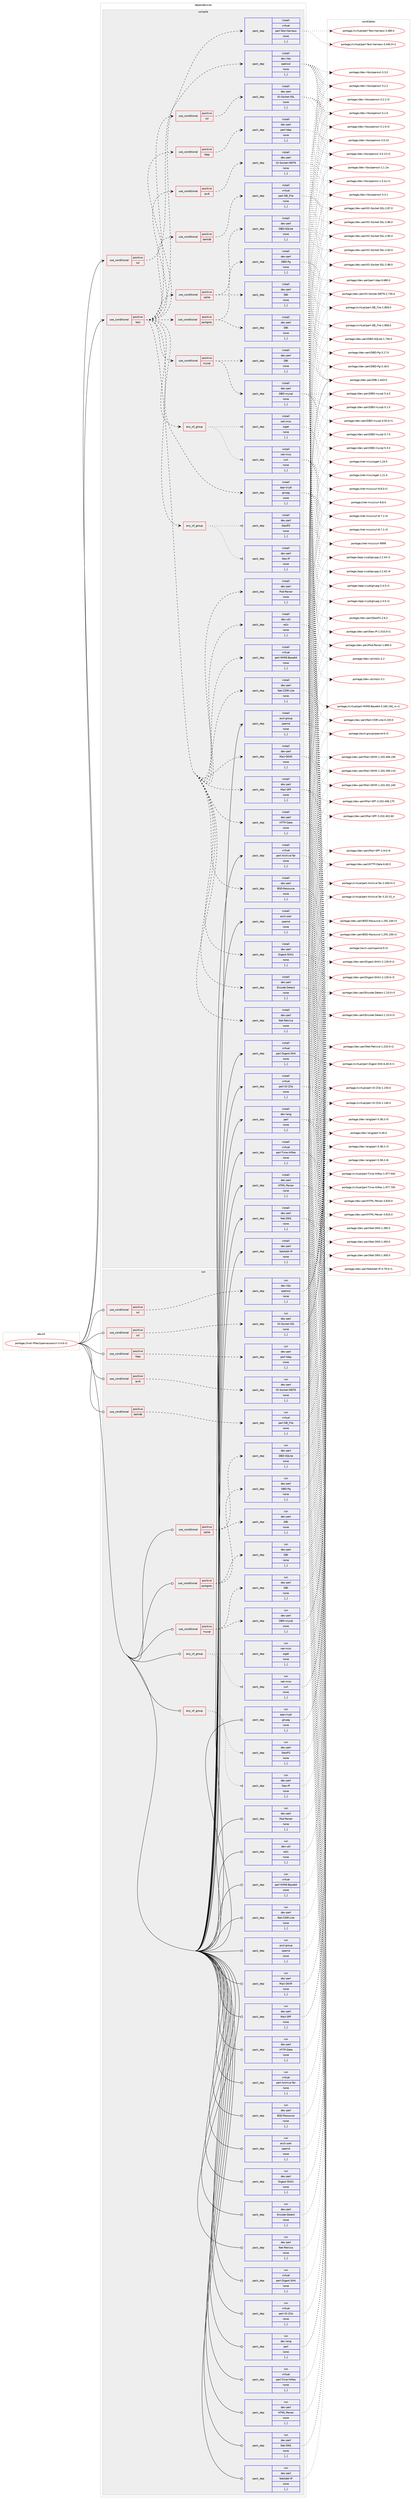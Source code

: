digraph prolog {

# *************
# Graph options
# *************

newrank=true;
concentrate=true;
compound=true;
graph [rankdir=LR,fontname=Helvetica,fontsize=10,ranksep=1.5];#, ranksep=2.5, nodesep=0.2];
edge  [arrowhead=vee];
node  [fontname=Helvetica,fontsize=10];

# **********
# The ebuild
# **********

subgraph cluster_leftcol {
color=gray;
rank=same;
label=<<i>ebuild</i>>;
id [label="portage://mail-filter/spamassassin-3.4.6-r2", color=red, width=4, href="../mail-filter/spamassassin-3.4.6-r2.svg"];
}

# ****************
# The dependencies
# ****************

subgraph cluster_midcol {
color=gray;
label=<<i>dependencies</i>>;
subgraph cluster_compile {
fillcolor="#eeeeee";
style=filled;
label=<<i>compile</i>>;
subgraph cond69971 {
dependency278316 [label=<<TABLE BORDER="0" CELLBORDER="1" CELLSPACING="0" CELLPADDING="4"><TR><TD ROWSPAN="3" CELLPADDING="10">use_conditional</TD></TR><TR><TD>positive</TD></TR><TR><TD>ssl</TD></TR></TABLE>>, shape=none, color=red];
subgraph pack206039 {
dependency278317 [label=<<TABLE BORDER="0" CELLBORDER="1" CELLSPACING="0" CELLPADDING="4" WIDTH="220"><TR><TD ROWSPAN="6" CELLPADDING="30">pack_dep</TD></TR><TR><TD WIDTH="110">install</TD></TR><TR><TD>dev-libs</TD></TR><TR><TD>openssl</TD></TR><TR><TD>none</TD></TR><TR><TD>[,,]</TD></TR></TABLE>>, shape=none, color=blue];
}
dependency278316:e -> dependency278317:w [weight=20,style="dashed",arrowhead="vee"];
}
id:e -> dependency278316:w [weight=20,style="solid",arrowhead="vee"];
subgraph cond69972 {
dependency278318 [label=<<TABLE BORDER="0" CELLBORDER="1" CELLSPACING="0" CELLPADDING="4"><TR><TD ROWSPAN="3" CELLPADDING="10">use_conditional</TD></TR><TR><TD>positive</TD></TR><TR><TD>test</TD></TR></TABLE>>, shape=none, color=red];
subgraph pack206040 {
dependency278319 [label=<<TABLE BORDER="0" CELLBORDER="1" CELLSPACING="0" CELLPADDING="4" WIDTH="220"><TR><TD ROWSPAN="6" CELLPADDING="30">pack_dep</TD></TR><TR><TD WIDTH="110">install</TD></TR><TR><TD>app-crypt</TD></TR><TR><TD>gnupg</TD></TR><TR><TD>none</TD></TR><TR><TD>[,,]</TD></TR></TABLE>>, shape=none, color=blue];
}
dependency278318:e -> dependency278319:w [weight=20,style="dashed",arrowhead="vee"];
subgraph pack206041 {
dependency278320 [label=<<TABLE BORDER="0" CELLBORDER="1" CELLSPACING="0" CELLPADDING="4" WIDTH="220"><TR><TD ROWSPAN="6" CELLPADDING="30">pack_dep</TD></TR><TR><TD WIDTH="110">install</TD></TR><TR><TD>dev-perl</TD></TR><TR><TD>BSD-Resource</TD></TR><TR><TD>none</TD></TR><TR><TD>[,,]</TD></TR></TABLE>>, shape=none, color=blue];
}
dependency278318:e -> dependency278320:w [weight=20,style="dashed",arrowhead="vee"];
subgraph pack206042 {
dependency278321 [label=<<TABLE BORDER="0" CELLBORDER="1" CELLSPACING="0" CELLPADDING="4" WIDTH="220"><TR><TD ROWSPAN="6" CELLPADDING="30">pack_dep</TD></TR><TR><TD WIDTH="110">install</TD></TR><TR><TD>dev-perl</TD></TR><TR><TD>Digest-SHA1</TD></TR><TR><TD>none</TD></TR><TR><TD>[,,]</TD></TR></TABLE>>, shape=none, color=blue];
}
dependency278318:e -> dependency278321:w [weight=20,style="dashed",arrowhead="vee"];
subgraph pack206043 {
dependency278322 [label=<<TABLE BORDER="0" CELLBORDER="1" CELLSPACING="0" CELLPADDING="4" WIDTH="220"><TR><TD ROWSPAN="6" CELLPADDING="30">pack_dep</TD></TR><TR><TD WIDTH="110">install</TD></TR><TR><TD>dev-perl</TD></TR><TR><TD>Encode-Detect</TD></TR><TR><TD>none</TD></TR><TR><TD>[,,]</TD></TR></TABLE>>, shape=none, color=blue];
}
dependency278318:e -> dependency278322:w [weight=20,style="dashed",arrowhead="vee"];
subgraph any2145 {
dependency278323 [label=<<TABLE BORDER="0" CELLBORDER="1" CELLSPACING="0" CELLPADDING="4"><TR><TD CELLPADDING="10">any_of_group</TD></TR></TABLE>>, shape=none, color=red];subgraph pack206044 {
dependency278324 [label=<<TABLE BORDER="0" CELLBORDER="1" CELLSPACING="0" CELLPADDING="4" WIDTH="220"><TR><TD ROWSPAN="6" CELLPADDING="30">pack_dep</TD></TR><TR><TD WIDTH="110">install</TD></TR><TR><TD>dev-perl</TD></TR><TR><TD>GeoIP2</TD></TR><TR><TD>none</TD></TR><TR><TD>[,,]</TD></TR></TABLE>>, shape=none, color=blue];
}
dependency278323:e -> dependency278324:w [weight=20,style="dotted",arrowhead="oinv"];
subgraph pack206045 {
dependency278325 [label=<<TABLE BORDER="0" CELLBORDER="1" CELLSPACING="0" CELLPADDING="4" WIDTH="220"><TR><TD ROWSPAN="6" CELLPADDING="30">pack_dep</TD></TR><TR><TD WIDTH="110">install</TD></TR><TR><TD>dev-perl</TD></TR><TR><TD>Geo-IP</TD></TR><TR><TD>none</TD></TR><TR><TD>[,,]</TD></TR></TABLE>>, shape=none, color=blue];
}
dependency278323:e -> dependency278325:w [weight=20,style="dotted",arrowhead="oinv"];
}
dependency278318:e -> dependency278323:w [weight=20,style="dashed",arrowhead="vee"];
subgraph pack206046 {
dependency278326 [label=<<TABLE BORDER="0" CELLBORDER="1" CELLSPACING="0" CELLPADDING="4" WIDTH="220"><TR><TD ROWSPAN="6" CELLPADDING="30">pack_dep</TD></TR><TR><TD WIDTH="110">install</TD></TR><TR><TD>dev-perl</TD></TR><TR><TD>HTTP-Date</TD></TR><TR><TD>none</TD></TR><TR><TD>[,,]</TD></TR></TABLE>>, shape=none, color=blue];
}
dependency278318:e -> dependency278326:w [weight=20,style="dashed",arrowhead="vee"];
subgraph pack206047 {
dependency278327 [label=<<TABLE BORDER="0" CELLBORDER="1" CELLSPACING="0" CELLPADDING="4" WIDTH="220"><TR><TD ROWSPAN="6" CELLPADDING="30">pack_dep</TD></TR><TR><TD WIDTH="110">install</TD></TR><TR><TD>dev-perl</TD></TR><TR><TD>Mail-DKIM</TD></TR><TR><TD>none</TD></TR><TR><TD>[,,]</TD></TR></TABLE>>, shape=none, color=blue];
}
dependency278318:e -> dependency278327:w [weight=20,style="dashed",arrowhead="vee"];
subgraph pack206048 {
dependency278328 [label=<<TABLE BORDER="0" CELLBORDER="1" CELLSPACING="0" CELLPADDING="4" WIDTH="220"><TR><TD ROWSPAN="6" CELLPADDING="30">pack_dep</TD></TR><TR><TD WIDTH="110">install</TD></TR><TR><TD>dev-perl</TD></TR><TR><TD>Mail-SPF</TD></TR><TR><TD>none</TD></TR><TR><TD>[,,]</TD></TR></TABLE>>, shape=none, color=blue];
}
dependency278318:e -> dependency278328:w [weight=20,style="dashed",arrowhead="vee"];
subgraph pack206049 {
dependency278329 [label=<<TABLE BORDER="0" CELLBORDER="1" CELLSPACING="0" CELLPADDING="4" WIDTH="220"><TR><TD ROWSPAN="6" CELLPADDING="30">pack_dep</TD></TR><TR><TD WIDTH="110">install</TD></TR><TR><TD>dev-perl</TD></TR><TR><TD>Net-Patricia</TD></TR><TR><TD>none</TD></TR><TR><TD>[,,]</TD></TR></TABLE>>, shape=none, color=blue];
}
dependency278318:e -> dependency278329:w [weight=20,style="dashed",arrowhead="vee"];
subgraph pack206050 {
dependency278330 [label=<<TABLE BORDER="0" CELLBORDER="1" CELLSPACING="0" CELLPADDING="4" WIDTH="220"><TR><TD ROWSPAN="6" CELLPADDING="30">pack_dep</TD></TR><TR><TD WIDTH="110">install</TD></TR><TR><TD>dev-perl</TD></TR><TR><TD>Net-CIDR-Lite</TD></TR><TR><TD>none</TD></TR><TR><TD>[,,]</TD></TR></TABLE>>, shape=none, color=blue];
}
dependency278318:e -> dependency278330:w [weight=20,style="dashed",arrowhead="vee"];
subgraph pack206051 {
dependency278331 [label=<<TABLE BORDER="0" CELLBORDER="1" CELLSPACING="0" CELLPADDING="4" WIDTH="220"><TR><TD ROWSPAN="6" CELLPADDING="30">pack_dep</TD></TR><TR><TD WIDTH="110">install</TD></TR><TR><TD>dev-util</TD></TR><TR><TD>re2c</TD></TR><TR><TD>none</TD></TR><TR><TD>[,,]</TD></TR></TABLE>>, shape=none, color=blue];
}
dependency278318:e -> dependency278331:w [weight=20,style="dashed",arrowhead="vee"];
subgraph any2146 {
dependency278332 [label=<<TABLE BORDER="0" CELLBORDER="1" CELLSPACING="0" CELLPADDING="4"><TR><TD CELLPADDING="10">any_of_group</TD></TR></TABLE>>, shape=none, color=red];subgraph pack206052 {
dependency278333 [label=<<TABLE BORDER="0" CELLBORDER="1" CELLSPACING="0" CELLPADDING="4" WIDTH="220"><TR><TD ROWSPAN="6" CELLPADDING="30">pack_dep</TD></TR><TR><TD WIDTH="110">install</TD></TR><TR><TD>net-misc</TD></TR><TR><TD>wget</TD></TR><TR><TD>none</TD></TR><TR><TD>[,,]</TD></TR></TABLE>>, shape=none, color=blue];
}
dependency278332:e -> dependency278333:w [weight=20,style="dotted",arrowhead="oinv"];
subgraph pack206053 {
dependency278334 [label=<<TABLE BORDER="0" CELLBORDER="1" CELLSPACING="0" CELLPADDING="4" WIDTH="220"><TR><TD ROWSPAN="6" CELLPADDING="30">pack_dep</TD></TR><TR><TD WIDTH="110">install</TD></TR><TR><TD>net-misc</TD></TR><TR><TD>curl</TD></TR><TR><TD>none</TD></TR><TR><TD>[,,]</TD></TR></TABLE>>, shape=none, color=blue];
}
dependency278332:e -> dependency278334:w [weight=20,style="dotted",arrowhead="oinv"];
}
dependency278318:e -> dependency278332:w [weight=20,style="dashed",arrowhead="vee"];
subgraph pack206054 {
dependency278335 [label=<<TABLE BORDER="0" CELLBORDER="1" CELLSPACING="0" CELLPADDING="4" WIDTH="220"><TR><TD ROWSPAN="6" CELLPADDING="30">pack_dep</TD></TR><TR><TD WIDTH="110">install</TD></TR><TR><TD>virtual</TD></TR><TR><TD>perl-MIME-Base64</TD></TR><TR><TD>none</TD></TR><TR><TD>[,,]</TD></TR></TABLE>>, shape=none, color=blue];
}
dependency278318:e -> dependency278335:w [weight=20,style="dashed",arrowhead="vee"];
subgraph pack206055 {
dependency278336 [label=<<TABLE BORDER="0" CELLBORDER="1" CELLSPACING="0" CELLPADDING="4" WIDTH="220"><TR><TD ROWSPAN="6" CELLPADDING="30">pack_dep</TD></TR><TR><TD WIDTH="110">install</TD></TR><TR><TD>dev-perl</TD></TR><TR><TD>Pod-Parser</TD></TR><TR><TD>none</TD></TR><TR><TD>[,,]</TD></TR></TABLE>>, shape=none, color=blue];
}
dependency278318:e -> dependency278336:w [weight=20,style="dashed",arrowhead="vee"];
subgraph cond69973 {
dependency278337 [label=<<TABLE BORDER="0" CELLBORDER="1" CELLSPACING="0" CELLPADDING="4"><TR><TD ROWSPAN="3" CELLPADDING="10">use_conditional</TD></TR><TR><TD>positive</TD></TR><TR><TD>berkdb</TD></TR></TABLE>>, shape=none, color=red];
subgraph pack206056 {
dependency278338 [label=<<TABLE BORDER="0" CELLBORDER="1" CELLSPACING="0" CELLPADDING="4" WIDTH="220"><TR><TD ROWSPAN="6" CELLPADDING="30">pack_dep</TD></TR><TR><TD WIDTH="110">install</TD></TR><TR><TD>virtual</TD></TR><TR><TD>perl-DB_File</TD></TR><TR><TD>none</TD></TR><TR><TD>[,,]</TD></TR></TABLE>>, shape=none, color=blue];
}
dependency278337:e -> dependency278338:w [weight=20,style="dashed",arrowhead="vee"];
}
dependency278318:e -> dependency278337:w [weight=20,style="dashed",arrowhead="vee"];
subgraph cond69974 {
dependency278339 [label=<<TABLE BORDER="0" CELLBORDER="1" CELLSPACING="0" CELLPADDING="4"><TR><TD ROWSPAN="3" CELLPADDING="10">use_conditional</TD></TR><TR><TD>positive</TD></TR><TR><TD>ipv6</TD></TR></TABLE>>, shape=none, color=red];
subgraph pack206057 {
dependency278340 [label=<<TABLE BORDER="0" CELLBORDER="1" CELLSPACING="0" CELLPADDING="4" WIDTH="220"><TR><TD ROWSPAN="6" CELLPADDING="30">pack_dep</TD></TR><TR><TD WIDTH="110">install</TD></TR><TR><TD>dev-perl</TD></TR><TR><TD>IO-Socket-INET6</TD></TR><TR><TD>none</TD></TR><TR><TD>[,,]</TD></TR></TABLE>>, shape=none, color=blue];
}
dependency278339:e -> dependency278340:w [weight=20,style="dashed",arrowhead="vee"];
}
dependency278318:e -> dependency278339:w [weight=20,style="dashed",arrowhead="vee"];
subgraph cond69975 {
dependency278341 [label=<<TABLE BORDER="0" CELLBORDER="1" CELLSPACING="0" CELLPADDING="4"><TR><TD ROWSPAN="3" CELLPADDING="10">use_conditional</TD></TR><TR><TD>positive</TD></TR><TR><TD>ldap</TD></TR></TABLE>>, shape=none, color=red];
subgraph pack206058 {
dependency278342 [label=<<TABLE BORDER="0" CELLBORDER="1" CELLSPACING="0" CELLPADDING="4" WIDTH="220"><TR><TD ROWSPAN="6" CELLPADDING="30">pack_dep</TD></TR><TR><TD WIDTH="110">install</TD></TR><TR><TD>dev-perl</TD></TR><TR><TD>perl-ldap</TD></TR><TR><TD>none</TD></TR><TR><TD>[,,]</TD></TR></TABLE>>, shape=none, color=blue];
}
dependency278341:e -> dependency278342:w [weight=20,style="dashed",arrowhead="vee"];
}
dependency278318:e -> dependency278341:w [weight=20,style="dashed",arrowhead="vee"];
subgraph cond69976 {
dependency278343 [label=<<TABLE BORDER="0" CELLBORDER="1" CELLSPACING="0" CELLPADDING="4"><TR><TD ROWSPAN="3" CELLPADDING="10">use_conditional</TD></TR><TR><TD>positive</TD></TR><TR><TD>mysql</TD></TR></TABLE>>, shape=none, color=red];
subgraph pack206059 {
dependency278344 [label=<<TABLE BORDER="0" CELLBORDER="1" CELLSPACING="0" CELLPADDING="4" WIDTH="220"><TR><TD ROWSPAN="6" CELLPADDING="30">pack_dep</TD></TR><TR><TD WIDTH="110">install</TD></TR><TR><TD>dev-perl</TD></TR><TR><TD>DBI</TD></TR><TR><TD>none</TD></TR><TR><TD>[,,]</TD></TR></TABLE>>, shape=none, color=blue];
}
dependency278343:e -> dependency278344:w [weight=20,style="dashed",arrowhead="vee"];
subgraph pack206060 {
dependency278345 [label=<<TABLE BORDER="0" CELLBORDER="1" CELLSPACING="0" CELLPADDING="4" WIDTH="220"><TR><TD ROWSPAN="6" CELLPADDING="30">pack_dep</TD></TR><TR><TD WIDTH="110">install</TD></TR><TR><TD>dev-perl</TD></TR><TR><TD>DBD-mysql</TD></TR><TR><TD>none</TD></TR><TR><TD>[,,]</TD></TR></TABLE>>, shape=none, color=blue];
}
dependency278343:e -> dependency278345:w [weight=20,style="dashed",arrowhead="vee"];
}
dependency278318:e -> dependency278343:w [weight=20,style="dashed",arrowhead="vee"];
subgraph cond69977 {
dependency278346 [label=<<TABLE BORDER="0" CELLBORDER="1" CELLSPACING="0" CELLPADDING="4"><TR><TD ROWSPAN="3" CELLPADDING="10">use_conditional</TD></TR><TR><TD>positive</TD></TR><TR><TD>postgres</TD></TR></TABLE>>, shape=none, color=red];
subgraph pack206061 {
dependency278347 [label=<<TABLE BORDER="0" CELLBORDER="1" CELLSPACING="0" CELLPADDING="4" WIDTH="220"><TR><TD ROWSPAN="6" CELLPADDING="30">pack_dep</TD></TR><TR><TD WIDTH="110">install</TD></TR><TR><TD>dev-perl</TD></TR><TR><TD>DBI</TD></TR><TR><TD>none</TD></TR><TR><TD>[,,]</TD></TR></TABLE>>, shape=none, color=blue];
}
dependency278346:e -> dependency278347:w [weight=20,style="dashed",arrowhead="vee"];
subgraph pack206062 {
dependency278348 [label=<<TABLE BORDER="0" CELLBORDER="1" CELLSPACING="0" CELLPADDING="4" WIDTH="220"><TR><TD ROWSPAN="6" CELLPADDING="30">pack_dep</TD></TR><TR><TD WIDTH="110">install</TD></TR><TR><TD>dev-perl</TD></TR><TR><TD>DBD-Pg</TD></TR><TR><TD>none</TD></TR><TR><TD>[,,]</TD></TR></TABLE>>, shape=none, color=blue];
}
dependency278346:e -> dependency278348:w [weight=20,style="dashed",arrowhead="vee"];
}
dependency278318:e -> dependency278346:w [weight=20,style="dashed",arrowhead="vee"];
subgraph cond69978 {
dependency278349 [label=<<TABLE BORDER="0" CELLBORDER="1" CELLSPACING="0" CELLPADDING="4"><TR><TD ROWSPAN="3" CELLPADDING="10">use_conditional</TD></TR><TR><TD>positive</TD></TR><TR><TD>sqlite</TD></TR></TABLE>>, shape=none, color=red];
subgraph pack206063 {
dependency278350 [label=<<TABLE BORDER="0" CELLBORDER="1" CELLSPACING="0" CELLPADDING="4" WIDTH="220"><TR><TD ROWSPAN="6" CELLPADDING="30">pack_dep</TD></TR><TR><TD WIDTH="110">install</TD></TR><TR><TD>dev-perl</TD></TR><TR><TD>DBI</TD></TR><TR><TD>none</TD></TR><TR><TD>[,,]</TD></TR></TABLE>>, shape=none, color=blue];
}
dependency278349:e -> dependency278350:w [weight=20,style="dashed",arrowhead="vee"];
subgraph pack206064 {
dependency278351 [label=<<TABLE BORDER="0" CELLBORDER="1" CELLSPACING="0" CELLPADDING="4" WIDTH="220"><TR><TD ROWSPAN="6" CELLPADDING="30">pack_dep</TD></TR><TR><TD WIDTH="110">install</TD></TR><TR><TD>dev-perl</TD></TR><TR><TD>DBD-SQLite</TD></TR><TR><TD>none</TD></TR><TR><TD>[,,]</TD></TR></TABLE>>, shape=none, color=blue];
}
dependency278349:e -> dependency278351:w [weight=20,style="dashed",arrowhead="vee"];
}
dependency278318:e -> dependency278349:w [weight=20,style="dashed",arrowhead="vee"];
subgraph cond69979 {
dependency278352 [label=<<TABLE BORDER="0" CELLBORDER="1" CELLSPACING="0" CELLPADDING="4"><TR><TD ROWSPAN="3" CELLPADDING="10">use_conditional</TD></TR><TR><TD>positive</TD></TR><TR><TD>ssl</TD></TR></TABLE>>, shape=none, color=red];
subgraph pack206065 {
dependency278353 [label=<<TABLE BORDER="0" CELLBORDER="1" CELLSPACING="0" CELLPADDING="4" WIDTH="220"><TR><TD ROWSPAN="6" CELLPADDING="30">pack_dep</TD></TR><TR><TD WIDTH="110">install</TD></TR><TR><TD>dev-perl</TD></TR><TR><TD>IO-Socket-SSL</TD></TR><TR><TD>none</TD></TR><TR><TD>[,,]</TD></TR></TABLE>>, shape=none, color=blue];
}
dependency278352:e -> dependency278353:w [weight=20,style="dashed",arrowhead="vee"];
}
dependency278318:e -> dependency278352:w [weight=20,style="dashed",arrowhead="vee"];
subgraph pack206066 {
dependency278354 [label=<<TABLE BORDER="0" CELLBORDER="1" CELLSPACING="0" CELLPADDING="4" WIDTH="220"><TR><TD ROWSPAN="6" CELLPADDING="30">pack_dep</TD></TR><TR><TD WIDTH="110">install</TD></TR><TR><TD>virtual</TD></TR><TR><TD>perl-Test-Harness</TD></TR><TR><TD>none</TD></TR><TR><TD>[,,]</TD></TR></TABLE>>, shape=none, color=blue];
}
dependency278318:e -> dependency278354:w [weight=20,style="dashed",arrowhead="vee"];
}
id:e -> dependency278318:w [weight=20,style="solid",arrowhead="vee"];
subgraph pack206067 {
dependency278355 [label=<<TABLE BORDER="0" CELLBORDER="1" CELLSPACING="0" CELLPADDING="4" WIDTH="220"><TR><TD ROWSPAN="6" CELLPADDING="30">pack_dep</TD></TR><TR><TD WIDTH="110">install</TD></TR><TR><TD>acct-group</TD></TR><TR><TD>spamd</TD></TR><TR><TD>none</TD></TR><TR><TD>[,,]</TD></TR></TABLE>>, shape=none, color=blue];
}
id:e -> dependency278355:w [weight=20,style="solid",arrowhead="vee"];
subgraph pack206068 {
dependency278356 [label=<<TABLE BORDER="0" CELLBORDER="1" CELLSPACING="0" CELLPADDING="4" WIDTH="220"><TR><TD ROWSPAN="6" CELLPADDING="30">pack_dep</TD></TR><TR><TD WIDTH="110">install</TD></TR><TR><TD>acct-user</TD></TR><TR><TD>spamd</TD></TR><TR><TD>none</TD></TR><TR><TD>[,,]</TD></TR></TABLE>>, shape=none, color=blue];
}
id:e -> dependency278356:w [weight=20,style="solid",arrowhead="vee"];
subgraph pack206069 {
dependency278357 [label=<<TABLE BORDER="0" CELLBORDER="1" CELLSPACING="0" CELLPADDING="4" WIDTH="220"><TR><TD ROWSPAN="6" CELLPADDING="30">pack_dep</TD></TR><TR><TD WIDTH="110">install</TD></TR><TR><TD>dev-lang</TD></TR><TR><TD>perl</TD></TR><TR><TD>none</TD></TR><TR><TD>[,,]</TD></TR></TABLE>>, shape=none, color=blue];
}
id:e -> dependency278357:w [weight=20,style="solid",arrowhead="vee"];
subgraph pack206070 {
dependency278358 [label=<<TABLE BORDER="0" CELLBORDER="1" CELLSPACING="0" CELLPADDING="4" WIDTH="220"><TR><TD ROWSPAN="6" CELLPADDING="30">pack_dep</TD></TR><TR><TD WIDTH="110">install</TD></TR><TR><TD>dev-perl</TD></TR><TR><TD>HTML-Parser</TD></TR><TR><TD>none</TD></TR><TR><TD>[,,]</TD></TR></TABLE>>, shape=none, color=blue];
}
id:e -> dependency278358:w [weight=20,style="solid",arrowhead="vee"];
subgraph pack206071 {
dependency278359 [label=<<TABLE BORDER="0" CELLBORDER="1" CELLSPACING="0" CELLPADDING="4" WIDTH="220"><TR><TD ROWSPAN="6" CELLPADDING="30">pack_dep</TD></TR><TR><TD WIDTH="110">install</TD></TR><TR><TD>dev-perl</TD></TR><TR><TD>Net-DNS</TD></TR><TR><TD>none</TD></TR><TR><TD>[,,]</TD></TR></TABLE>>, shape=none, color=blue];
}
id:e -> dependency278359:w [weight=20,style="solid",arrowhead="vee"];
subgraph pack206072 {
dependency278360 [label=<<TABLE BORDER="0" CELLBORDER="1" CELLSPACING="0" CELLPADDING="4" WIDTH="220"><TR><TD ROWSPAN="6" CELLPADDING="30">pack_dep</TD></TR><TR><TD WIDTH="110">install</TD></TR><TR><TD>dev-perl</TD></TR><TR><TD>NetAddr-IP</TD></TR><TR><TD>none</TD></TR><TR><TD>[,,]</TD></TR></TABLE>>, shape=none, color=blue];
}
id:e -> dependency278360:w [weight=20,style="solid",arrowhead="vee"];
subgraph pack206073 {
dependency278361 [label=<<TABLE BORDER="0" CELLBORDER="1" CELLSPACING="0" CELLPADDING="4" WIDTH="220"><TR><TD ROWSPAN="6" CELLPADDING="30">pack_dep</TD></TR><TR><TD WIDTH="110">install</TD></TR><TR><TD>virtual</TD></TR><TR><TD>perl-Archive-Tar</TD></TR><TR><TD>none</TD></TR><TR><TD>[,,]</TD></TR></TABLE>>, shape=none, color=blue];
}
id:e -> dependency278361:w [weight=20,style="solid",arrowhead="vee"];
subgraph pack206074 {
dependency278362 [label=<<TABLE BORDER="0" CELLBORDER="1" CELLSPACING="0" CELLPADDING="4" WIDTH="220"><TR><TD ROWSPAN="6" CELLPADDING="30">pack_dep</TD></TR><TR><TD WIDTH="110">install</TD></TR><TR><TD>virtual</TD></TR><TR><TD>perl-Digest-SHA</TD></TR><TR><TD>none</TD></TR><TR><TD>[,,]</TD></TR></TABLE>>, shape=none, color=blue];
}
id:e -> dependency278362:w [weight=20,style="solid",arrowhead="vee"];
subgraph pack206075 {
dependency278363 [label=<<TABLE BORDER="0" CELLBORDER="1" CELLSPACING="0" CELLPADDING="4" WIDTH="220"><TR><TD ROWSPAN="6" CELLPADDING="30">pack_dep</TD></TR><TR><TD WIDTH="110">install</TD></TR><TR><TD>virtual</TD></TR><TR><TD>perl-IO-Zlib</TD></TR><TR><TD>none</TD></TR><TR><TD>[,,]</TD></TR></TABLE>>, shape=none, color=blue];
}
id:e -> dependency278363:w [weight=20,style="solid",arrowhead="vee"];
subgraph pack206076 {
dependency278364 [label=<<TABLE BORDER="0" CELLBORDER="1" CELLSPACING="0" CELLPADDING="4" WIDTH="220"><TR><TD ROWSPAN="6" CELLPADDING="30">pack_dep</TD></TR><TR><TD WIDTH="110">install</TD></TR><TR><TD>virtual</TD></TR><TR><TD>perl-Time-HiRes</TD></TR><TR><TD>none</TD></TR><TR><TD>[,,]</TD></TR></TABLE>>, shape=none, color=blue];
}
id:e -> dependency278364:w [weight=20,style="solid",arrowhead="vee"];
}
subgraph cluster_compileandrun {
fillcolor="#eeeeee";
style=filled;
label=<<i>compile and run</i>>;
}
subgraph cluster_run {
fillcolor="#eeeeee";
style=filled;
label=<<i>run</i>>;
subgraph any2147 {
dependency278365 [label=<<TABLE BORDER="0" CELLBORDER="1" CELLSPACING="0" CELLPADDING="4"><TR><TD CELLPADDING="10">any_of_group</TD></TR></TABLE>>, shape=none, color=red];subgraph pack206077 {
dependency278366 [label=<<TABLE BORDER="0" CELLBORDER="1" CELLSPACING="0" CELLPADDING="4" WIDTH="220"><TR><TD ROWSPAN="6" CELLPADDING="30">pack_dep</TD></TR><TR><TD WIDTH="110">run</TD></TR><TR><TD>dev-perl</TD></TR><TR><TD>GeoIP2</TD></TR><TR><TD>none</TD></TR><TR><TD>[,,]</TD></TR></TABLE>>, shape=none, color=blue];
}
dependency278365:e -> dependency278366:w [weight=20,style="dotted",arrowhead="oinv"];
subgraph pack206078 {
dependency278367 [label=<<TABLE BORDER="0" CELLBORDER="1" CELLSPACING="0" CELLPADDING="4" WIDTH="220"><TR><TD ROWSPAN="6" CELLPADDING="30">pack_dep</TD></TR><TR><TD WIDTH="110">run</TD></TR><TR><TD>dev-perl</TD></TR><TR><TD>Geo-IP</TD></TR><TR><TD>none</TD></TR><TR><TD>[,,]</TD></TR></TABLE>>, shape=none, color=blue];
}
dependency278365:e -> dependency278367:w [weight=20,style="dotted",arrowhead="oinv"];
}
id:e -> dependency278365:w [weight=20,style="solid",arrowhead="odot"];
subgraph any2148 {
dependency278368 [label=<<TABLE BORDER="0" CELLBORDER="1" CELLSPACING="0" CELLPADDING="4"><TR><TD CELLPADDING="10">any_of_group</TD></TR></TABLE>>, shape=none, color=red];subgraph pack206079 {
dependency278369 [label=<<TABLE BORDER="0" CELLBORDER="1" CELLSPACING="0" CELLPADDING="4" WIDTH="220"><TR><TD ROWSPAN="6" CELLPADDING="30">pack_dep</TD></TR><TR><TD WIDTH="110">run</TD></TR><TR><TD>net-misc</TD></TR><TR><TD>wget</TD></TR><TR><TD>none</TD></TR><TR><TD>[,,]</TD></TR></TABLE>>, shape=none, color=blue];
}
dependency278368:e -> dependency278369:w [weight=20,style="dotted",arrowhead="oinv"];
subgraph pack206080 {
dependency278370 [label=<<TABLE BORDER="0" CELLBORDER="1" CELLSPACING="0" CELLPADDING="4" WIDTH="220"><TR><TD ROWSPAN="6" CELLPADDING="30">pack_dep</TD></TR><TR><TD WIDTH="110">run</TD></TR><TR><TD>net-misc</TD></TR><TR><TD>curl</TD></TR><TR><TD>none</TD></TR><TR><TD>[,,]</TD></TR></TABLE>>, shape=none, color=blue];
}
dependency278368:e -> dependency278370:w [weight=20,style="dotted",arrowhead="oinv"];
}
id:e -> dependency278368:w [weight=20,style="solid",arrowhead="odot"];
subgraph cond69980 {
dependency278371 [label=<<TABLE BORDER="0" CELLBORDER="1" CELLSPACING="0" CELLPADDING="4"><TR><TD ROWSPAN="3" CELLPADDING="10">use_conditional</TD></TR><TR><TD>positive</TD></TR><TR><TD>berkdb</TD></TR></TABLE>>, shape=none, color=red];
subgraph pack206081 {
dependency278372 [label=<<TABLE BORDER="0" CELLBORDER="1" CELLSPACING="0" CELLPADDING="4" WIDTH="220"><TR><TD ROWSPAN="6" CELLPADDING="30">pack_dep</TD></TR><TR><TD WIDTH="110">run</TD></TR><TR><TD>virtual</TD></TR><TR><TD>perl-DB_File</TD></TR><TR><TD>none</TD></TR><TR><TD>[,,]</TD></TR></TABLE>>, shape=none, color=blue];
}
dependency278371:e -> dependency278372:w [weight=20,style="dashed",arrowhead="vee"];
}
id:e -> dependency278371:w [weight=20,style="solid",arrowhead="odot"];
subgraph cond69981 {
dependency278373 [label=<<TABLE BORDER="0" CELLBORDER="1" CELLSPACING="0" CELLPADDING="4"><TR><TD ROWSPAN="3" CELLPADDING="10">use_conditional</TD></TR><TR><TD>positive</TD></TR><TR><TD>ipv6</TD></TR></TABLE>>, shape=none, color=red];
subgraph pack206082 {
dependency278374 [label=<<TABLE BORDER="0" CELLBORDER="1" CELLSPACING="0" CELLPADDING="4" WIDTH="220"><TR><TD ROWSPAN="6" CELLPADDING="30">pack_dep</TD></TR><TR><TD WIDTH="110">run</TD></TR><TR><TD>dev-perl</TD></TR><TR><TD>IO-Socket-INET6</TD></TR><TR><TD>none</TD></TR><TR><TD>[,,]</TD></TR></TABLE>>, shape=none, color=blue];
}
dependency278373:e -> dependency278374:w [weight=20,style="dashed",arrowhead="vee"];
}
id:e -> dependency278373:w [weight=20,style="solid",arrowhead="odot"];
subgraph cond69982 {
dependency278375 [label=<<TABLE BORDER="0" CELLBORDER="1" CELLSPACING="0" CELLPADDING="4"><TR><TD ROWSPAN="3" CELLPADDING="10">use_conditional</TD></TR><TR><TD>positive</TD></TR><TR><TD>ldap</TD></TR></TABLE>>, shape=none, color=red];
subgraph pack206083 {
dependency278376 [label=<<TABLE BORDER="0" CELLBORDER="1" CELLSPACING="0" CELLPADDING="4" WIDTH="220"><TR><TD ROWSPAN="6" CELLPADDING="30">pack_dep</TD></TR><TR><TD WIDTH="110">run</TD></TR><TR><TD>dev-perl</TD></TR><TR><TD>perl-ldap</TD></TR><TR><TD>none</TD></TR><TR><TD>[,,]</TD></TR></TABLE>>, shape=none, color=blue];
}
dependency278375:e -> dependency278376:w [weight=20,style="dashed",arrowhead="vee"];
}
id:e -> dependency278375:w [weight=20,style="solid",arrowhead="odot"];
subgraph cond69983 {
dependency278377 [label=<<TABLE BORDER="0" CELLBORDER="1" CELLSPACING="0" CELLPADDING="4"><TR><TD ROWSPAN="3" CELLPADDING="10">use_conditional</TD></TR><TR><TD>positive</TD></TR><TR><TD>mysql</TD></TR></TABLE>>, shape=none, color=red];
subgraph pack206084 {
dependency278378 [label=<<TABLE BORDER="0" CELLBORDER="1" CELLSPACING="0" CELLPADDING="4" WIDTH="220"><TR><TD ROWSPAN="6" CELLPADDING="30">pack_dep</TD></TR><TR><TD WIDTH="110">run</TD></TR><TR><TD>dev-perl</TD></TR><TR><TD>DBI</TD></TR><TR><TD>none</TD></TR><TR><TD>[,,]</TD></TR></TABLE>>, shape=none, color=blue];
}
dependency278377:e -> dependency278378:w [weight=20,style="dashed",arrowhead="vee"];
subgraph pack206085 {
dependency278379 [label=<<TABLE BORDER="0" CELLBORDER="1" CELLSPACING="0" CELLPADDING="4" WIDTH="220"><TR><TD ROWSPAN="6" CELLPADDING="30">pack_dep</TD></TR><TR><TD WIDTH="110">run</TD></TR><TR><TD>dev-perl</TD></TR><TR><TD>DBD-mysql</TD></TR><TR><TD>none</TD></TR><TR><TD>[,,]</TD></TR></TABLE>>, shape=none, color=blue];
}
dependency278377:e -> dependency278379:w [weight=20,style="dashed",arrowhead="vee"];
}
id:e -> dependency278377:w [weight=20,style="solid",arrowhead="odot"];
subgraph cond69984 {
dependency278380 [label=<<TABLE BORDER="0" CELLBORDER="1" CELLSPACING="0" CELLPADDING="4"><TR><TD ROWSPAN="3" CELLPADDING="10">use_conditional</TD></TR><TR><TD>positive</TD></TR><TR><TD>postgres</TD></TR></TABLE>>, shape=none, color=red];
subgraph pack206086 {
dependency278381 [label=<<TABLE BORDER="0" CELLBORDER="1" CELLSPACING="0" CELLPADDING="4" WIDTH="220"><TR><TD ROWSPAN="6" CELLPADDING="30">pack_dep</TD></TR><TR><TD WIDTH="110">run</TD></TR><TR><TD>dev-perl</TD></TR><TR><TD>DBI</TD></TR><TR><TD>none</TD></TR><TR><TD>[,,]</TD></TR></TABLE>>, shape=none, color=blue];
}
dependency278380:e -> dependency278381:w [weight=20,style="dashed",arrowhead="vee"];
subgraph pack206087 {
dependency278382 [label=<<TABLE BORDER="0" CELLBORDER="1" CELLSPACING="0" CELLPADDING="4" WIDTH="220"><TR><TD ROWSPAN="6" CELLPADDING="30">pack_dep</TD></TR><TR><TD WIDTH="110">run</TD></TR><TR><TD>dev-perl</TD></TR><TR><TD>DBD-Pg</TD></TR><TR><TD>none</TD></TR><TR><TD>[,,]</TD></TR></TABLE>>, shape=none, color=blue];
}
dependency278380:e -> dependency278382:w [weight=20,style="dashed",arrowhead="vee"];
}
id:e -> dependency278380:w [weight=20,style="solid",arrowhead="odot"];
subgraph cond69985 {
dependency278383 [label=<<TABLE BORDER="0" CELLBORDER="1" CELLSPACING="0" CELLPADDING="4"><TR><TD ROWSPAN="3" CELLPADDING="10">use_conditional</TD></TR><TR><TD>positive</TD></TR><TR><TD>sqlite</TD></TR></TABLE>>, shape=none, color=red];
subgraph pack206088 {
dependency278384 [label=<<TABLE BORDER="0" CELLBORDER="1" CELLSPACING="0" CELLPADDING="4" WIDTH="220"><TR><TD ROWSPAN="6" CELLPADDING="30">pack_dep</TD></TR><TR><TD WIDTH="110">run</TD></TR><TR><TD>dev-perl</TD></TR><TR><TD>DBI</TD></TR><TR><TD>none</TD></TR><TR><TD>[,,]</TD></TR></TABLE>>, shape=none, color=blue];
}
dependency278383:e -> dependency278384:w [weight=20,style="dashed",arrowhead="vee"];
subgraph pack206089 {
dependency278385 [label=<<TABLE BORDER="0" CELLBORDER="1" CELLSPACING="0" CELLPADDING="4" WIDTH="220"><TR><TD ROWSPAN="6" CELLPADDING="30">pack_dep</TD></TR><TR><TD WIDTH="110">run</TD></TR><TR><TD>dev-perl</TD></TR><TR><TD>DBD-SQLite</TD></TR><TR><TD>none</TD></TR><TR><TD>[,,]</TD></TR></TABLE>>, shape=none, color=blue];
}
dependency278383:e -> dependency278385:w [weight=20,style="dashed",arrowhead="vee"];
}
id:e -> dependency278383:w [weight=20,style="solid",arrowhead="odot"];
subgraph cond69986 {
dependency278386 [label=<<TABLE BORDER="0" CELLBORDER="1" CELLSPACING="0" CELLPADDING="4"><TR><TD ROWSPAN="3" CELLPADDING="10">use_conditional</TD></TR><TR><TD>positive</TD></TR><TR><TD>ssl</TD></TR></TABLE>>, shape=none, color=red];
subgraph pack206090 {
dependency278387 [label=<<TABLE BORDER="0" CELLBORDER="1" CELLSPACING="0" CELLPADDING="4" WIDTH="220"><TR><TD ROWSPAN="6" CELLPADDING="30">pack_dep</TD></TR><TR><TD WIDTH="110">run</TD></TR><TR><TD>dev-libs</TD></TR><TR><TD>openssl</TD></TR><TR><TD>none</TD></TR><TR><TD>[,,]</TD></TR></TABLE>>, shape=none, color=blue];
}
dependency278386:e -> dependency278387:w [weight=20,style="dashed",arrowhead="vee"];
}
id:e -> dependency278386:w [weight=20,style="solid",arrowhead="odot"];
subgraph cond69987 {
dependency278388 [label=<<TABLE BORDER="0" CELLBORDER="1" CELLSPACING="0" CELLPADDING="4"><TR><TD ROWSPAN="3" CELLPADDING="10">use_conditional</TD></TR><TR><TD>positive</TD></TR><TR><TD>ssl</TD></TR></TABLE>>, shape=none, color=red];
subgraph pack206091 {
dependency278389 [label=<<TABLE BORDER="0" CELLBORDER="1" CELLSPACING="0" CELLPADDING="4" WIDTH="220"><TR><TD ROWSPAN="6" CELLPADDING="30">pack_dep</TD></TR><TR><TD WIDTH="110">run</TD></TR><TR><TD>dev-perl</TD></TR><TR><TD>IO-Socket-SSL</TD></TR><TR><TD>none</TD></TR><TR><TD>[,,]</TD></TR></TABLE>>, shape=none, color=blue];
}
dependency278388:e -> dependency278389:w [weight=20,style="dashed",arrowhead="vee"];
}
id:e -> dependency278388:w [weight=20,style="solid",arrowhead="odot"];
subgraph pack206092 {
dependency278390 [label=<<TABLE BORDER="0" CELLBORDER="1" CELLSPACING="0" CELLPADDING="4" WIDTH="220"><TR><TD ROWSPAN="6" CELLPADDING="30">pack_dep</TD></TR><TR><TD WIDTH="110">run</TD></TR><TR><TD>acct-group</TD></TR><TR><TD>spamd</TD></TR><TR><TD>none</TD></TR><TR><TD>[,,]</TD></TR></TABLE>>, shape=none, color=blue];
}
id:e -> dependency278390:w [weight=20,style="solid",arrowhead="odot"];
subgraph pack206093 {
dependency278391 [label=<<TABLE BORDER="0" CELLBORDER="1" CELLSPACING="0" CELLPADDING="4" WIDTH="220"><TR><TD ROWSPAN="6" CELLPADDING="30">pack_dep</TD></TR><TR><TD WIDTH="110">run</TD></TR><TR><TD>acct-user</TD></TR><TR><TD>spamd</TD></TR><TR><TD>none</TD></TR><TR><TD>[,,]</TD></TR></TABLE>>, shape=none, color=blue];
}
id:e -> dependency278391:w [weight=20,style="solid",arrowhead="odot"];
subgraph pack206094 {
dependency278392 [label=<<TABLE BORDER="0" CELLBORDER="1" CELLSPACING="0" CELLPADDING="4" WIDTH="220"><TR><TD ROWSPAN="6" CELLPADDING="30">pack_dep</TD></TR><TR><TD WIDTH="110">run</TD></TR><TR><TD>app-crypt</TD></TR><TR><TD>gnupg</TD></TR><TR><TD>none</TD></TR><TR><TD>[,,]</TD></TR></TABLE>>, shape=none, color=blue];
}
id:e -> dependency278392:w [weight=20,style="solid",arrowhead="odot"];
subgraph pack206095 {
dependency278393 [label=<<TABLE BORDER="0" CELLBORDER="1" CELLSPACING="0" CELLPADDING="4" WIDTH="220"><TR><TD ROWSPAN="6" CELLPADDING="30">pack_dep</TD></TR><TR><TD WIDTH="110">run</TD></TR><TR><TD>dev-lang</TD></TR><TR><TD>perl</TD></TR><TR><TD>none</TD></TR><TR><TD>[,,]</TD></TR></TABLE>>, shape=none, color=blue];
}
id:e -> dependency278393:w [weight=20,style="solid",arrowhead="odot"];
subgraph pack206096 {
dependency278394 [label=<<TABLE BORDER="0" CELLBORDER="1" CELLSPACING="0" CELLPADDING="4" WIDTH="220"><TR><TD ROWSPAN="6" CELLPADDING="30">pack_dep</TD></TR><TR><TD WIDTH="110">run</TD></TR><TR><TD>dev-perl</TD></TR><TR><TD>BSD-Resource</TD></TR><TR><TD>none</TD></TR><TR><TD>[,,]</TD></TR></TABLE>>, shape=none, color=blue];
}
id:e -> dependency278394:w [weight=20,style="solid",arrowhead="odot"];
subgraph pack206097 {
dependency278395 [label=<<TABLE BORDER="0" CELLBORDER="1" CELLSPACING="0" CELLPADDING="4" WIDTH="220"><TR><TD ROWSPAN="6" CELLPADDING="30">pack_dep</TD></TR><TR><TD WIDTH="110">run</TD></TR><TR><TD>dev-perl</TD></TR><TR><TD>Digest-SHA1</TD></TR><TR><TD>none</TD></TR><TR><TD>[,,]</TD></TR></TABLE>>, shape=none, color=blue];
}
id:e -> dependency278395:w [weight=20,style="solid",arrowhead="odot"];
subgraph pack206098 {
dependency278396 [label=<<TABLE BORDER="0" CELLBORDER="1" CELLSPACING="0" CELLPADDING="4" WIDTH="220"><TR><TD ROWSPAN="6" CELLPADDING="30">pack_dep</TD></TR><TR><TD WIDTH="110">run</TD></TR><TR><TD>dev-perl</TD></TR><TR><TD>Encode-Detect</TD></TR><TR><TD>none</TD></TR><TR><TD>[,,]</TD></TR></TABLE>>, shape=none, color=blue];
}
id:e -> dependency278396:w [weight=20,style="solid",arrowhead="odot"];
subgraph pack206099 {
dependency278397 [label=<<TABLE BORDER="0" CELLBORDER="1" CELLSPACING="0" CELLPADDING="4" WIDTH="220"><TR><TD ROWSPAN="6" CELLPADDING="30">pack_dep</TD></TR><TR><TD WIDTH="110">run</TD></TR><TR><TD>dev-perl</TD></TR><TR><TD>HTML-Parser</TD></TR><TR><TD>none</TD></TR><TR><TD>[,,]</TD></TR></TABLE>>, shape=none, color=blue];
}
id:e -> dependency278397:w [weight=20,style="solid",arrowhead="odot"];
subgraph pack206100 {
dependency278398 [label=<<TABLE BORDER="0" CELLBORDER="1" CELLSPACING="0" CELLPADDING="4" WIDTH="220"><TR><TD ROWSPAN="6" CELLPADDING="30">pack_dep</TD></TR><TR><TD WIDTH="110">run</TD></TR><TR><TD>dev-perl</TD></TR><TR><TD>HTTP-Date</TD></TR><TR><TD>none</TD></TR><TR><TD>[,,]</TD></TR></TABLE>>, shape=none, color=blue];
}
id:e -> dependency278398:w [weight=20,style="solid",arrowhead="odot"];
subgraph pack206101 {
dependency278399 [label=<<TABLE BORDER="0" CELLBORDER="1" CELLSPACING="0" CELLPADDING="4" WIDTH="220"><TR><TD ROWSPAN="6" CELLPADDING="30">pack_dep</TD></TR><TR><TD WIDTH="110">run</TD></TR><TR><TD>dev-perl</TD></TR><TR><TD>Mail-DKIM</TD></TR><TR><TD>none</TD></TR><TR><TD>[,,]</TD></TR></TABLE>>, shape=none, color=blue];
}
id:e -> dependency278399:w [weight=20,style="solid",arrowhead="odot"];
subgraph pack206102 {
dependency278400 [label=<<TABLE BORDER="0" CELLBORDER="1" CELLSPACING="0" CELLPADDING="4" WIDTH="220"><TR><TD ROWSPAN="6" CELLPADDING="30">pack_dep</TD></TR><TR><TD WIDTH="110">run</TD></TR><TR><TD>dev-perl</TD></TR><TR><TD>Mail-SPF</TD></TR><TR><TD>none</TD></TR><TR><TD>[,,]</TD></TR></TABLE>>, shape=none, color=blue];
}
id:e -> dependency278400:w [weight=20,style="solid",arrowhead="odot"];
subgraph pack206103 {
dependency278401 [label=<<TABLE BORDER="0" CELLBORDER="1" CELLSPACING="0" CELLPADDING="4" WIDTH="220"><TR><TD ROWSPAN="6" CELLPADDING="30">pack_dep</TD></TR><TR><TD WIDTH="110">run</TD></TR><TR><TD>dev-perl</TD></TR><TR><TD>Net-CIDR-Lite</TD></TR><TR><TD>none</TD></TR><TR><TD>[,,]</TD></TR></TABLE>>, shape=none, color=blue];
}
id:e -> dependency278401:w [weight=20,style="solid",arrowhead="odot"];
subgraph pack206104 {
dependency278402 [label=<<TABLE BORDER="0" CELLBORDER="1" CELLSPACING="0" CELLPADDING="4" WIDTH="220"><TR><TD ROWSPAN="6" CELLPADDING="30">pack_dep</TD></TR><TR><TD WIDTH="110">run</TD></TR><TR><TD>dev-perl</TD></TR><TR><TD>Net-DNS</TD></TR><TR><TD>none</TD></TR><TR><TD>[,,]</TD></TR></TABLE>>, shape=none, color=blue];
}
id:e -> dependency278402:w [weight=20,style="solid",arrowhead="odot"];
subgraph pack206105 {
dependency278403 [label=<<TABLE BORDER="0" CELLBORDER="1" CELLSPACING="0" CELLPADDING="4" WIDTH="220"><TR><TD ROWSPAN="6" CELLPADDING="30">pack_dep</TD></TR><TR><TD WIDTH="110">run</TD></TR><TR><TD>dev-perl</TD></TR><TR><TD>Net-Patricia</TD></TR><TR><TD>none</TD></TR><TR><TD>[,,]</TD></TR></TABLE>>, shape=none, color=blue];
}
id:e -> dependency278403:w [weight=20,style="solid",arrowhead="odot"];
subgraph pack206106 {
dependency278404 [label=<<TABLE BORDER="0" CELLBORDER="1" CELLSPACING="0" CELLPADDING="4" WIDTH="220"><TR><TD ROWSPAN="6" CELLPADDING="30">pack_dep</TD></TR><TR><TD WIDTH="110">run</TD></TR><TR><TD>dev-perl</TD></TR><TR><TD>NetAddr-IP</TD></TR><TR><TD>none</TD></TR><TR><TD>[,,]</TD></TR></TABLE>>, shape=none, color=blue];
}
id:e -> dependency278404:w [weight=20,style="solid",arrowhead="odot"];
subgraph pack206107 {
dependency278405 [label=<<TABLE BORDER="0" CELLBORDER="1" CELLSPACING="0" CELLPADDING="4" WIDTH="220"><TR><TD ROWSPAN="6" CELLPADDING="30">pack_dep</TD></TR><TR><TD WIDTH="110">run</TD></TR><TR><TD>dev-perl</TD></TR><TR><TD>Pod-Parser</TD></TR><TR><TD>none</TD></TR><TR><TD>[,,]</TD></TR></TABLE>>, shape=none, color=blue];
}
id:e -> dependency278405:w [weight=20,style="solid",arrowhead="odot"];
subgraph pack206108 {
dependency278406 [label=<<TABLE BORDER="0" CELLBORDER="1" CELLSPACING="0" CELLPADDING="4" WIDTH="220"><TR><TD ROWSPAN="6" CELLPADDING="30">pack_dep</TD></TR><TR><TD WIDTH="110">run</TD></TR><TR><TD>dev-util</TD></TR><TR><TD>re2c</TD></TR><TR><TD>none</TD></TR><TR><TD>[,,]</TD></TR></TABLE>>, shape=none, color=blue];
}
id:e -> dependency278406:w [weight=20,style="solid",arrowhead="odot"];
subgraph pack206109 {
dependency278407 [label=<<TABLE BORDER="0" CELLBORDER="1" CELLSPACING="0" CELLPADDING="4" WIDTH="220"><TR><TD ROWSPAN="6" CELLPADDING="30">pack_dep</TD></TR><TR><TD WIDTH="110">run</TD></TR><TR><TD>virtual</TD></TR><TR><TD>perl-Archive-Tar</TD></TR><TR><TD>none</TD></TR><TR><TD>[,,]</TD></TR></TABLE>>, shape=none, color=blue];
}
id:e -> dependency278407:w [weight=20,style="solid",arrowhead="odot"];
subgraph pack206110 {
dependency278408 [label=<<TABLE BORDER="0" CELLBORDER="1" CELLSPACING="0" CELLPADDING="4" WIDTH="220"><TR><TD ROWSPAN="6" CELLPADDING="30">pack_dep</TD></TR><TR><TD WIDTH="110">run</TD></TR><TR><TD>virtual</TD></TR><TR><TD>perl-Digest-SHA</TD></TR><TR><TD>none</TD></TR><TR><TD>[,,]</TD></TR></TABLE>>, shape=none, color=blue];
}
id:e -> dependency278408:w [weight=20,style="solid",arrowhead="odot"];
subgraph pack206111 {
dependency278409 [label=<<TABLE BORDER="0" CELLBORDER="1" CELLSPACING="0" CELLPADDING="4" WIDTH="220"><TR><TD ROWSPAN="6" CELLPADDING="30">pack_dep</TD></TR><TR><TD WIDTH="110">run</TD></TR><TR><TD>virtual</TD></TR><TR><TD>perl-IO-Zlib</TD></TR><TR><TD>none</TD></TR><TR><TD>[,,]</TD></TR></TABLE>>, shape=none, color=blue];
}
id:e -> dependency278409:w [weight=20,style="solid",arrowhead="odot"];
subgraph pack206112 {
dependency278410 [label=<<TABLE BORDER="0" CELLBORDER="1" CELLSPACING="0" CELLPADDING="4" WIDTH="220"><TR><TD ROWSPAN="6" CELLPADDING="30">pack_dep</TD></TR><TR><TD WIDTH="110">run</TD></TR><TR><TD>virtual</TD></TR><TR><TD>perl-MIME-Base64</TD></TR><TR><TD>none</TD></TR><TR><TD>[,,]</TD></TR></TABLE>>, shape=none, color=blue];
}
id:e -> dependency278410:w [weight=20,style="solid",arrowhead="odot"];
subgraph pack206113 {
dependency278411 [label=<<TABLE BORDER="0" CELLBORDER="1" CELLSPACING="0" CELLPADDING="4" WIDTH="220"><TR><TD ROWSPAN="6" CELLPADDING="30">pack_dep</TD></TR><TR><TD WIDTH="110">run</TD></TR><TR><TD>virtual</TD></TR><TR><TD>perl-Time-HiRes</TD></TR><TR><TD>none</TD></TR><TR><TD>[,,]</TD></TR></TABLE>>, shape=none, color=blue];
}
id:e -> dependency278411:w [weight=20,style="solid",arrowhead="odot"];
}
}

# **************
# The candidates
# **************

subgraph cluster_choices {
rank=same;
color=gray;
label=<<i>candidates</i>>;

subgraph choice206039 {
color=black;
nodesep=1;
choice100101118451081059811547111112101110115115108455146514649 [label="portage://dev-libs/openssl-3.3.1", color=red, width=4,href="../dev-libs/openssl-3.3.1.svg"];
choice100101118451081059811547111112101110115115108455146514648 [label="portage://dev-libs/openssl-3.3.0", color=red, width=4,href="../dev-libs/openssl-3.3.0.svg"];
choice100101118451081059811547111112101110115115108455146504650 [label="portage://dev-libs/openssl-3.2.2", color=red, width=4,href="../dev-libs/openssl-3.2.2.svg"];
choice1001011184510810598115471111121011101151151084551465046494511450 [label="portage://dev-libs/openssl-3.2.1-r2", color=red, width=4,href="../dev-libs/openssl-3.2.1-r2.svg"];
choice100101118451081059811547111112101110115115108455146494654 [label="portage://dev-libs/openssl-3.1.6", color=red, width=4,href="../dev-libs/openssl-3.1.6.svg"];
choice1001011184510810598115471111121011101151151084551464946534511450 [label="portage://dev-libs/openssl-3.1.5-r2", color=red, width=4,href="../dev-libs/openssl-3.1.5-r2.svg"];
choice10010111845108105981154711111210111011511510845514648464952 [label="portage://dev-libs/openssl-3.0.14", color=red, width=4,href="../dev-libs/openssl-3.0.14.svg"];
choice100101118451081059811547111112101110115115108455146484649514511450 [label="portage://dev-libs/openssl-3.0.13-r2", color=red, width=4,href="../dev-libs/openssl-3.0.13-r2.svg"];
choice100101118451081059811547111112101110115115108454946494649119 [label="portage://dev-libs/openssl-1.1.1w", color=red, width=4,href="../dev-libs/openssl-1.1.1w.svg"];
choice1001011184510810598115471111121011101151151084549464846501174511449 [label="portage://dev-libs/openssl-1.0.2u-r1", color=red, width=4,href="../dev-libs/openssl-1.0.2u-r1.svg"];
dependency278317:e -> choice100101118451081059811547111112101110115115108455146514649:w [style=dotted,weight="100"];
dependency278317:e -> choice100101118451081059811547111112101110115115108455146514648:w [style=dotted,weight="100"];
dependency278317:e -> choice100101118451081059811547111112101110115115108455146504650:w [style=dotted,weight="100"];
dependency278317:e -> choice1001011184510810598115471111121011101151151084551465046494511450:w [style=dotted,weight="100"];
dependency278317:e -> choice100101118451081059811547111112101110115115108455146494654:w [style=dotted,weight="100"];
dependency278317:e -> choice1001011184510810598115471111121011101151151084551464946534511450:w [style=dotted,weight="100"];
dependency278317:e -> choice10010111845108105981154711111210111011511510845514648464952:w [style=dotted,weight="100"];
dependency278317:e -> choice100101118451081059811547111112101110115115108455146484649514511450:w [style=dotted,weight="100"];
dependency278317:e -> choice100101118451081059811547111112101110115115108454946494649119:w [style=dotted,weight="100"];
dependency278317:e -> choice1001011184510810598115471111121011101151151084549464846501174511449:w [style=dotted,weight="100"];
}
subgraph choice206040 {
color=black;
nodesep=1;
choice971121124599114121112116471031101171121034550465246534511450 [label="portage://app-crypt/gnupg-2.4.5-r2", color=red, width=4,href="../app-crypt/gnupg-2.4.5-r2.svg"];
choice971121124599114121112116471031101171121034550465246534511449 [label="portage://app-crypt/gnupg-2.4.5-r1", color=red, width=4,href="../app-crypt/gnupg-2.4.5-r1.svg"];
choice97112112459911412111211647103110117112103455046504652514511449 [label="portage://app-crypt/gnupg-2.2.43-r1", color=red, width=4,href="../app-crypt/gnupg-2.2.43-r1.svg"];
choice97112112459911412111211647103110117112103455046504652504511452 [label="portage://app-crypt/gnupg-2.2.42-r4", color=red, width=4,href="../app-crypt/gnupg-2.2.42-r4.svg"];
dependency278319:e -> choice971121124599114121112116471031101171121034550465246534511450:w [style=dotted,weight="100"];
dependency278319:e -> choice971121124599114121112116471031101171121034550465246534511449:w [style=dotted,weight="100"];
dependency278319:e -> choice97112112459911412111211647103110117112103455046504652514511449:w [style=dotted,weight="100"];
dependency278319:e -> choice97112112459911412111211647103110117112103455046504652504511452:w [style=dotted,weight="100"];
}
subgraph choice206041 {
color=black;
nodesep=1;
choice1001011184511210111410847668368458210111511111711499101454946505749464948484511451 [label="portage://dev-perl/BSD-Resource-1.291.100-r3", color=red, width=4,href="../dev-perl/BSD-Resource-1.291.100-r3.svg"];
choice1001011184511210111410847668368458210111511111711499101454946505749464948484511450 [label="portage://dev-perl/BSD-Resource-1.291.100-r2", color=red, width=4,href="../dev-perl/BSD-Resource-1.291.100-r2.svg"];
dependency278320:e -> choice1001011184511210111410847668368458210111511111711499101454946505749464948484511451:w [style=dotted,weight="100"];
dependency278320:e -> choice1001011184511210111410847668368458210111511111711499101454946505749464948484511450:w [style=dotted,weight="100"];
}
subgraph choice206042 {
color=black;
nodesep=1;
choice100101118451121011141084768105103101115116458372654945504649514846484511451 [label="portage://dev-perl/Digest-SHA1-2.130.0-r3", color=red, width=4,href="../dev-perl/Digest-SHA1-2.130.0-r3.svg"];
choice100101118451121011141084768105103101115116458372654945504649514846484511450 [label="portage://dev-perl/Digest-SHA1-2.130.0-r2", color=red, width=4,href="../dev-perl/Digest-SHA1-2.130.0-r2.svg"];
dependency278321:e -> choice100101118451121011141084768105103101115116458372654945504649514846484511451:w [style=dotted,weight="100"];
dependency278321:e -> choice100101118451121011141084768105103101115116458372654945504649514846484511450:w [style=dotted,weight="100"];
}
subgraph choice206043 {
color=black;
nodesep=1;
choice10010111845112101114108476911099111100101456810111610199116454946494846484511451 [label="portage://dev-perl/Encode-Detect-1.10.0-r3", color=red, width=4,href="../dev-perl/Encode-Detect-1.10.0-r3.svg"];
choice10010111845112101114108476911099111100101456810111610199116454946494846484511450 [label="portage://dev-perl/Encode-Detect-1.10.0-r2", color=red, width=4,href="../dev-perl/Encode-Detect-1.10.0-r2.svg"];
dependency278322:e -> choice10010111845112101114108476911099111100101456810111610199116454946494846484511451:w [style=dotted,weight="100"];
dependency278322:e -> choice10010111845112101114108476911099111100101456810111610199116454946494846484511450:w [style=dotted,weight="100"];
}
subgraph choice206044 {
color=black;
nodesep=1;
choice100101118451121011141084771101111738050455046544650 [label="portage://dev-perl/GeoIP2-2.6.2", color=red, width=4,href="../dev-perl/GeoIP2-2.6.2.svg"];
dependency278324:e -> choice100101118451121011141084771101111738050455046544650:w [style=dotted,weight="100"];
}
subgraph choice206045 {
color=black;
nodesep=1;
choice10010111845112101114108477110111145738045494653494846484511449 [label="portage://dev-perl/Geo-IP-1.510.0-r1", color=red, width=4,href="../dev-perl/Geo-IP-1.510.0-r1.svg"];
dependency278325:e -> choice10010111845112101114108477110111145738045494653494846484511449:w [style=dotted,weight="100"];
}
subgraph choice206046 {
color=black;
nodesep=1;
choice10010111845112101114108477284848045689711610145544654484648 [label="portage://dev-perl/HTTP-Date-6.60.0", color=red, width=4,href="../dev-perl/HTTP-Date-6.60.0.svg"];
dependency278326:e -> choice10010111845112101114108477284848045689711610145544654484648:w [style=dotted,weight="100"];
}
subgraph choice206047 {
color=black;
nodesep=1;
choice1001011184511210111410847779710510845687573774549465048504652485446495748 [label="portage://dev-perl/Mail-DKIM-1.202.406.190", color=red, width=4,href="../dev-perl/Mail-DKIM-1.202.406.190.svg"];
choice1001011184511210111410847779710510845687573774549465048504652484946505248 [label="portage://dev-perl/Mail-DKIM-1.202.401.240", color=red, width=4,href="../dev-perl/Mail-DKIM-1.202.401.240.svg"];
choice1001011184511210111410847779710510845687573774549465048504651485746494948 [label="portage://dev-perl/Mail-DKIM-1.202.309.110", color=red, width=4,href="../dev-perl/Mail-DKIM-1.202.309.110.svg"];
dependency278327:e -> choice1001011184511210111410847779710510845687573774549465048504652485446495748:w [style=dotted,weight="100"];
dependency278327:e -> choice1001011184511210111410847779710510845687573774549465048504652484946505248:w [style=dotted,weight="100"];
dependency278327:e -> choice1001011184511210111410847779710510845687573774549465048504651485746494948:w [style=dotted,weight="100"];
}
subgraph choice206048 {
color=black;
nodesep=1;
choice10010111845112101114108477797105108458380704551465048504652485446495548 [label="portage://dev-perl/Mail-SPF-3.202.406.170", color=red, width=4,href="../dev-perl/Mail-SPF-3.202.406.170.svg"];
choice100101118451121011141084777971051084583807045514650485046524850465448 [label="portage://dev-perl/Mail-SPF-3.202.402.60", color=red, width=4,href="../dev-perl/Mail-SPF-3.202.402.60.svg"];
choice10010111845112101114108477797105108458380704550465746484511452 [label="portage://dev-perl/Mail-SPF-2.9.0-r4", color=red, width=4,href="../dev-perl/Mail-SPF-2.9.0-r4.svg"];
dependency278328:e -> choice10010111845112101114108477797105108458380704551465048504652485446495548:w [style=dotted,weight="100"];
dependency278328:e -> choice100101118451121011141084777971051084583807045514650485046524850465448:w [style=dotted,weight="100"];
dependency278328:e -> choice10010111845112101114108477797105108458380704550465746484511452:w [style=dotted,weight="100"];
}
subgraph choice206049 {
color=black;
nodesep=1;
choice100101118451121011141084778101116458097116114105991059745494650504846484511450 [label="portage://dev-perl/Net-Patricia-1.220.0-r2", color=red, width=4,href="../dev-perl/Net-Patricia-1.220.0-r2.svg"];
dependency278329:e -> choice100101118451121011141084778101116458097116114105991059745494650504846484511450:w [style=dotted,weight="100"];
}
subgraph choice206050 {
color=black;
nodesep=1;
choice100101118451121011141084778101116456773688245761051161014548465050484648 [label="portage://dev-perl/Net-CIDR-Lite-0.220.0", color=red, width=4,href="../dev-perl/Net-CIDR-Lite-0.220.0.svg"];
dependency278330:e -> choice100101118451121011141084778101116456773688245761051161014548465050484648:w [style=dotted,weight="100"];
}
subgraph choice206051 {
color=black;
nodesep=1;
choice1001011184511711610510847114101509945514649 [label="portage://dev-util/re2c-3.1", color=red, width=4,href="../dev-util/re2c-3.1.svg"];
choice1001011184511711610510847114101509945504650 [label="portage://dev-util/re2c-2.2", color=red, width=4,href="../dev-util/re2c-2.2.svg"];
dependency278331:e -> choice1001011184511711610510847114101509945514649:w [style=dotted,weight="100"];
dependency278331:e -> choice1001011184511711610510847114101509945504650:w [style=dotted,weight="100"];
}
subgraph choice206052 {
color=black;
nodesep=1;
choice11010111645109105115994711910310111645494650524653 [label="portage://net-misc/wget-1.24.5", color=red, width=4,href="../net-misc/wget-1.24.5.svg"];
choice11010111645109105115994711910310111645494650494652 [label="portage://net-misc/wget-1.21.4", color=red, width=4,href="../net-misc/wget-1.21.4.svg"];
dependency278333:e -> choice11010111645109105115994711910310111645494650524653:w [style=dotted,weight="100"];
dependency278333:e -> choice11010111645109105115994711910310111645494650494652:w [style=dotted,weight="100"];
}
subgraph choice206053 {
color=black;
nodesep=1;
choice110101116451091051159947991171141084557575757 [label="portage://net-misc/curl-9999", color=red, width=4,href="../net-misc/curl-9999.svg"];
choice110101116451091051159947991171141084556465646484511449 [label="portage://net-misc/curl-8.8.0-r1", color=red, width=4,href="../net-misc/curl-8.8.0-r1.svg"];
choice11010111645109105115994799117114108455646564648 [label="portage://net-misc/curl-8.8.0", color=red, width=4,href="../net-misc/curl-8.8.0.svg"];
choice110101116451091051159947991171141084556465546494511452 [label="portage://net-misc/curl-8.7.1-r4", color=red, width=4,href="../net-misc/curl-8.7.1-r4.svg"];
choice110101116451091051159947991171141084556465546494511451 [label="portage://net-misc/curl-8.7.1-r3", color=red, width=4,href="../net-misc/curl-8.7.1-r3.svg"];
dependency278334:e -> choice110101116451091051159947991171141084557575757:w [style=dotted,weight="100"];
dependency278334:e -> choice110101116451091051159947991171141084556465646484511449:w [style=dotted,weight="100"];
dependency278334:e -> choice11010111645109105115994799117114108455646564648:w [style=dotted,weight="100"];
dependency278334:e -> choice110101116451091051159947991171141084556465546494511452:w [style=dotted,weight="100"];
dependency278334:e -> choice110101116451091051159947991171141084556465546494511451:w [style=dotted,weight="100"];
}
subgraph choice206054 {
color=black;
nodesep=1;
choice1181051141161179710847112101114108457773776945669711510154524551464954484649484895114994511449 [label="portage://virtual/perl-MIME-Base64-3.160.100_rc-r1", color=red, width=4,href="../virtual/perl-MIME-Base64-3.160.100_rc-r1.svg"];
dependency278335:e -> choice1181051141161179710847112101114108457773776945669711510154524551464954484649484895114994511449:w [style=dotted,weight="100"];
}
subgraph choice206055 {
color=black;
nodesep=1;
choice1001011184511210111410847801111004580971141151011144549465454484648 [label="portage://dev-perl/Pod-Parser-1.660.0", color=red, width=4,href="../dev-perl/Pod-Parser-1.660.0.svg"];
dependency278336:e -> choice1001011184511210111410847801111004580971141151011144549465454484648:w [style=dotted,weight="100"];
}
subgraph choice206056 {
color=black;
nodesep=1;
choice118105114116117971084711210111410845686695701051081014549465653574648 [label="portage://virtual/perl-DB_File-1.859.0", color=red, width=4,href="../virtual/perl-DB_File-1.859.0.svg"];
choice118105114116117971084711210111410845686695701051081014549465653564648 [label="portage://virtual/perl-DB_File-1.858.0", color=red, width=4,href="../virtual/perl-DB_File-1.858.0.svg"];
dependency278338:e -> choice118105114116117971084711210111410845686695701051081014549465653574648:w [style=dotted,weight="100"];
dependency278338:e -> choice118105114116117971084711210111410845686695701051081014549465653564648:w [style=dotted,weight="100"];
}
subgraph choice206057 {
color=black;
nodesep=1;
choice100101118451121011141084773794583111991071011164573786984544550465551484648 [label="portage://dev-perl/IO-Socket-INET6-2.730.0", color=red, width=4,href="../dev-perl/IO-Socket-INET6-2.730.0.svg"];
dependency278340:e -> choice100101118451121011141084773794583111991071011164573786984544550465551484648:w [style=dotted,weight="100"];
}
subgraph choice206058 {
color=black;
nodesep=1;
choice100101118451121011141084711210111410845108100971124548465456484648 [label="portage://dev-perl/perl-ldap-0.680.0", color=red, width=4,href="../dev-perl/perl-ldap-0.680.0.svg"];
dependency278342:e -> choice100101118451121011141084711210111410845108100971124548465456484648:w [style=dotted,weight="100"];
}
subgraph choice206059 {
color=black;
nodesep=1;
choice10010111845112101114108476866734549465452514648 [label="portage://dev-perl/DBI-1.643.0", color=red, width=4,href="../dev-perl/DBI-1.643.0.svg"];
dependency278344:e -> choice10010111845112101114108476866734549465452514648:w [style=dotted,weight="100"];
}
subgraph choice206060 {
color=black;
nodesep=1;
choice100101118451121011141084768666845109121115113108455346554648 [label="portage://dev-perl/DBD-mysql-5.7.0", color=red, width=4,href="../dev-perl/DBD-mysql-5.7.0.svg"];
choice100101118451121011141084768666845109121115113108455346534648 [label="portage://dev-perl/DBD-mysql-5.5.0", color=red, width=4,href="../dev-perl/DBD-mysql-5.5.0.svg"];
choice100101118451121011141084768666845109121115113108455346524648 [label="portage://dev-perl/DBD-mysql-5.4.0", color=red, width=4,href="../dev-perl/DBD-mysql-5.4.0.svg"];
choice100101118451121011141084768666845109121115113108455346494648 [label="portage://dev-perl/DBD-mysql-5.1.0", color=red, width=4,href="../dev-perl/DBD-mysql-5.1.0.svg"];
choice100101118451121011141084768666845109121115113108455246534846484511449 [label="portage://dev-perl/DBD-mysql-4.50.0-r1", color=red, width=4,href="../dev-perl/DBD-mysql-4.50.0-r1.svg"];
dependency278345:e -> choice100101118451121011141084768666845109121115113108455346554648:w [style=dotted,weight="100"];
dependency278345:e -> choice100101118451121011141084768666845109121115113108455346534648:w [style=dotted,weight="100"];
dependency278345:e -> choice100101118451121011141084768666845109121115113108455346524648:w [style=dotted,weight="100"];
dependency278345:e -> choice100101118451121011141084768666845109121115113108455346494648:w [style=dotted,weight="100"];
dependency278345:e -> choice100101118451121011141084768666845109121115113108455246534846484511449:w [style=dotted,weight="100"];
}
subgraph choice206061 {
color=black;
nodesep=1;
choice10010111845112101114108476866734549465452514648 [label="portage://dev-perl/DBI-1.643.0", color=red, width=4,href="../dev-perl/DBI-1.643.0.svg"];
dependency278347:e -> choice10010111845112101114108476866734549465452514648:w [style=dotted,weight="100"];
}
subgraph choice206062 {
color=black;
nodesep=1;
choice1001011184511210111410847686668458010345514649564648 [label="portage://dev-perl/DBD-Pg-3.18.0", color=red, width=4,href="../dev-perl/DBD-Pg-3.18.0.svg"];
choice1001011184511210111410847686668458010345514649554648 [label="portage://dev-perl/DBD-Pg-3.17.0", color=red, width=4,href="../dev-perl/DBD-Pg-3.17.0.svg"];
dependency278348:e -> choice1001011184511210111410847686668458010345514649564648:w [style=dotted,weight="100"];
dependency278348:e -> choice1001011184511210111410847686668458010345514649554648:w [style=dotted,weight="100"];
}
subgraph choice206063 {
color=black;
nodesep=1;
choice10010111845112101114108476866734549465452514648 [label="portage://dev-perl/DBI-1.643.0", color=red, width=4,href="../dev-perl/DBI-1.643.0.svg"];
dependency278350:e -> choice10010111845112101114108476866734549465452514648:w [style=dotted,weight="100"];
}
subgraph choice206064 {
color=black;
nodesep=1;
choice1001011184511210111410847686668458381761051161014549465552484648 [label="portage://dev-perl/DBD-SQLite-1.740.0", color=red, width=4,href="../dev-perl/DBD-SQLite-1.740.0.svg"];
dependency278351:e -> choice1001011184511210111410847686668458381761051161014549465552484648:w [style=dotted,weight="100"];
}
subgraph choice206065 {
color=black;
nodesep=1;
choice100101118451121011141084773794583111991071011164583837645504656564648 [label="portage://dev-perl/IO-Socket-SSL-2.88.0", color=red, width=4,href="../dev-perl/IO-Socket-SSL-2.88.0.svg"];
choice100101118451121011141084773794583111991071011164583837645504656554648 [label="portage://dev-perl/IO-Socket-SSL-2.87.0", color=red, width=4,href="../dev-perl/IO-Socket-SSL-2.87.0.svg"];
choice100101118451121011141084773794583111991071011164583837645504656544648 [label="portage://dev-perl/IO-Socket-SSL-2.86.0", color=red, width=4,href="../dev-perl/IO-Socket-SSL-2.86.0.svg"];
choice100101118451121011141084773794583111991071011164583837645504656534648 [label="portage://dev-perl/IO-Socket-SSL-2.85.0", color=red, width=4,href="../dev-perl/IO-Socket-SSL-2.85.0.svg"];
choice100101118451121011141084773794583111991071011164583837645504656514648 [label="portage://dev-perl/IO-Socket-SSL-2.83.0", color=red, width=4,href="../dev-perl/IO-Socket-SSL-2.83.0.svg"];
dependency278353:e -> choice100101118451121011141084773794583111991071011164583837645504656564648:w [style=dotted,weight="100"];
dependency278353:e -> choice100101118451121011141084773794583111991071011164583837645504656554648:w [style=dotted,weight="100"];
dependency278353:e -> choice100101118451121011141084773794583111991071011164583837645504656544648:w [style=dotted,weight="100"];
dependency278353:e -> choice100101118451121011141084773794583111991071011164583837645504656534648:w [style=dotted,weight="100"];
dependency278353:e -> choice100101118451121011141084773794583111991071011164583837645504656514648:w [style=dotted,weight="100"];
}
subgraph choice206066 {
color=black;
nodesep=1;
choice118105114116117971084711210111410845841011151164572971141101011151154551465256484648 [label="portage://virtual/perl-Test-Harness-3.480.0", color=red, width=4,href="../virtual/perl-Test-Harness-3.480.0.svg"];
choice1181051141161179710847112101114108458410111511645729711411010111511545514652524846484511449 [label="portage://virtual/perl-Test-Harness-3.440.0-r1", color=red, width=4,href="../virtual/perl-Test-Harness-3.440.0-r1.svg"];
dependency278354:e -> choice118105114116117971084711210111410845841011151164572971141101011151154551465256484648:w [style=dotted,weight="100"];
dependency278354:e -> choice1181051141161179710847112101114108458410111511645729711411010111511545514652524846484511449:w [style=dotted,weight="100"];
}
subgraph choice206067 {
color=black;
nodesep=1;
choice97999911645103114111117112471151129710910045484511451 [label="portage://acct-group/spamd-0-r3", color=red, width=4,href="../acct-group/spamd-0-r3.svg"];
dependency278355:e -> choice97999911645103114111117112471151129710910045484511451:w [style=dotted,weight="100"];
}
subgraph choice206068 {
color=black;
nodesep=1;
choice97999911645117115101114471151129710910045484511451 [label="portage://acct-user/spamd-0-r3", color=red, width=4,href="../acct-user/spamd-0-r3.svg"];
dependency278356:e -> choice97999911645117115101114471151129710910045484511451:w [style=dotted,weight="100"];
}
subgraph choice206069 {
color=black;
nodesep=1;
choice10010111845108971101034711210111410845534652484648 [label="portage://dev-lang/perl-5.40.0", color=red, width=4,href="../dev-lang/perl-5.40.0.svg"];
choice100101118451089711010347112101114108455346515646504511454 [label="portage://dev-lang/perl-5.38.2-r6", color=red, width=4,href="../dev-lang/perl-5.38.2-r6.svg"];
choice100101118451089711010347112101114108455346515646504511453 [label="portage://dev-lang/perl-5.38.2-r5", color=red, width=4,href="../dev-lang/perl-5.38.2-r5.svg"];
choice100101118451089711010347112101114108455346515646504511451 [label="portage://dev-lang/perl-5.38.2-r3", color=red, width=4,href="../dev-lang/perl-5.38.2-r3.svg"];
dependency278357:e -> choice10010111845108971101034711210111410845534652484648:w [style=dotted,weight="100"];
dependency278357:e -> choice100101118451089711010347112101114108455346515646504511454:w [style=dotted,weight="100"];
dependency278357:e -> choice100101118451089711010347112101114108455346515646504511453:w [style=dotted,weight="100"];
dependency278357:e -> choice100101118451089711010347112101114108455346515646504511451:w [style=dotted,weight="100"];
}
subgraph choice206070 {
color=black;
nodesep=1;
choice1001011184511210111410847728477764580971141151011144551465650484648 [label="portage://dev-perl/HTML-Parser-3.820.0", color=red, width=4,href="../dev-perl/HTML-Parser-3.820.0.svg"];
choice1001011184511210111410847728477764580971141151011144551465649484648 [label="portage://dev-perl/HTML-Parser-3.810.0", color=red, width=4,href="../dev-perl/HTML-Parser-3.810.0.svg"];
dependency278358:e -> choice1001011184511210111410847728477764580971141151011144551465650484648:w [style=dotted,weight="100"];
dependency278358:e -> choice1001011184511210111410847728477764580971141151011144551465649484648:w [style=dotted,weight="100"];
}
subgraph choice206071 {
color=black;
nodesep=1;
choice100101118451121011141084778101116456878834549465253484648 [label="portage://dev-perl/Net-DNS-1.450.0", color=red, width=4,href="../dev-perl/Net-DNS-1.450.0.svg"];
choice100101118451121011141084778101116456878834549465248484648 [label="portage://dev-perl/Net-DNS-1.400.0", color=red, width=4,href="../dev-perl/Net-DNS-1.400.0.svg"];
choice100101118451121011141084778101116456878834549465157484648 [label="portage://dev-perl/Net-DNS-1.390.0", color=red, width=4,href="../dev-perl/Net-DNS-1.390.0.svg"];
dependency278359:e -> choice100101118451121011141084778101116456878834549465253484648:w [style=dotted,weight="100"];
dependency278359:e -> choice100101118451121011141084778101116456878834549465248484648:w [style=dotted,weight="100"];
dependency278359:e -> choice100101118451121011141084778101116456878834549465157484648:w [style=dotted,weight="100"];
}
subgraph choice206072 {
color=black;
nodesep=1;
choice10010111845112101114108477810111665100100114457380455246555746484511449 [label="portage://dev-perl/NetAddr-IP-4.79.0-r1", color=red, width=4,href="../dev-perl/NetAddr-IP-4.79.0-r1.svg"];
dependency278360:e -> choice10010111845112101114108477810111665100100114457380455246555746484511449:w [style=dotted,weight="100"];
}
subgraph choice206073 {
color=black;
nodesep=1;
choice118105114116117971084711210111410845651149910410511810145849711445514650484649489511499 [label="portage://virtual/perl-Archive-Tar-3.20.10_rc", color=red, width=4,href="../virtual/perl-Archive-Tar-3.20.10_rc.svg"];
choice118105114116117971084711210111410845651149910410511810145849711445504652484846484511449 [label="portage://virtual/perl-Archive-Tar-2.400.0-r1", color=red, width=4,href="../virtual/perl-Archive-Tar-2.400.0-r1.svg"];
dependency278361:e -> choice118105114116117971084711210111410845651149910410511810145849711445514650484649489511499:w [style=dotted,weight="100"];
dependency278361:e -> choice118105114116117971084711210111410845651149910410511810145849711445504652484846484511449:w [style=dotted,weight="100"];
}
subgraph choice206074 {
color=black;
nodesep=1;
choice1181051141161179710847112101114108456810510310111511645837265455446524846484511449 [label="portage://virtual/perl-Digest-SHA-6.40.0-r1", color=red, width=4,href="../virtual/perl-Digest-SHA-6.40.0-r1.svg"];
dependency278362:e -> choice1181051141161179710847112101114108456810510310111511645837265455446524846484511449:w [style=dotted,weight="100"];
}
subgraph choice206075 {
color=black;
nodesep=1;
choice11810511411611797108471121011141084573794590108105984549464953484648 [label="portage://virtual/perl-IO-Zlib-1.150.0", color=red, width=4,href="../virtual/perl-IO-Zlib-1.150.0.svg"];
choice11810511411611797108471121011141084573794590108105984549464952484648 [label="portage://virtual/perl-IO-Zlib-1.140.0", color=red, width=4,href="../virtual/perl-IO-Zlib-1.140.0.svg"];
dependency278363:e -> choice11810511411611797108471121011141084573794590108105984549464953484648:w [style=dotted,weight="100"];
dependency278363:e -> choice11810511411611797108471121011141084573794590108105984549464952484648:w [style=dotted,weight="100"];
}
subgraph choice206076 {
color=black;
nodesep=1;
choice1181051141161179710847112101114108458410510910145721058210111545494657555546554848 [label="portage://virtual/perl-Time-HiRes-1.977.700", color=red, width=4,href="../virtual/perl-Time-HiRes-1.977.700.svg"];
choice1181051141161179710847112101114108458410510910145721058210111545494657555546534848 [label="portage://virtual/perl-Time-HiRes-1.977.500", color=red, width=4,href="../virtual/perl-Time-HiRes-1.977.500.svg"];
dependency278364:e -> choice1181051141161179710847112101114108458410510910145721058210111545494657555546554848:w [style=dotted,weight="100"];
dependency278364:e -> choice1181051141161179710847112101114108458410510910145721058210111545494657555546534848:w [style=dotted,weight="100"];
}
subgraph choice206077 {
color=black;
nodesep=1;
choice100101118451121011141084771101111738050455046544650 [label="portage://dev-perl/GeoIP2-2.6.2", color=red, width=4,href="../dev-perl/GeoIP2-2.6.2.svg"];
dependency278366:e -> choice100101118451121011141084771101111738050455046544650:w [style=dotted,weight="100"];
}
subgraph choice206078 {
color=black;
nodesep=1;
choice10010111845112101114108477110111145738045494653494846484511449 [label="portage://dev-perl/Geo-IP-1.510.0-r1", color=red, width=4,href="../dev-perl/Geo-IP-1.510.0-r1.svg"];
dependency278367:e -> choice10010111845112101114108477110111145738045494653494846484511449:w [style=dotted,weight="100"];
}
subgraph choice206079 {
color=black;
nodesep=1;
choice11010111645109105115994711910310111645494650524653 [label="portage://net-misc/wget-1.24.5", color=red, width=4,href="../net-misc/wget-1.24.5.svg"];
choice11010111645109105115994711910310111645494650494652 [label="portage://net-misc/wget-1.21.4", color=red, width=4,href="../net-misc/wget-1.21.4.svg"];
dependency278369:e -> choice11010111645109105115994711910310111645494650524653:w [style=dotted,weight="100"];
dependency278369:e -> choice11010111645109105115994711910310111645494650494652:w [style=dotted,weight="100"];
}
subgraph choice206080 {
color=black;
nodesep=1;
choice110101116451091051159947991171141084557575757 [label="portage://net-misc/curl-9999", color=red, width=4,href="../net-misc/curl-9999.svg"];
choice110101116451091051159947991171141084556465646484511449 [label="portage://net-misc/curl-8.8.0-r1", color=red, width=4,href="../net-misc/curl-8.8.0-r1.svg"];
choice11010111645109105115994799117114108455646564648 [label="portage://net-misc/curl-8.8.0", color=red, width=4,href="../net-misc/curl-8.8.0.svg"];
choice110101116451091051159947991171141084556465546494511452 [label="portage://net-misc/curl-8.7.1-r4", color=red, width=4,href="../net-misc/curl-8.7.1-r4.svg"];
choice110101116451091051159947991171141084556465546494511451 [label="portage://net-misc/curl-8.7.1-r3", color=red, width=4,href="../net-misc/curl-8.7.1-r3.svg"];
dependency278370:e -> choice110101116451091051159947991171141084557575757:w [style=dotted,weight="100"];
dependency278370:e -> choice110101116451091051159947991171141084556465646484511449:w [style=dotted,weight="100"];
dependency278370:e -> choice11010111645109105115994799117114108455646564648:w [style=dotted,weight="100"];
dependency278370:e -> choice110101116451091051159947991171141084556465546494511452:w [style=dotted,weight="100"];
dependency278370:e -> choice110101116451091051159947991171141084556465546494511451:w [style=dotted,weight="100"];
}
subgraph choice206081 {
color=black;
nodesep=1;
choice118105114116117971084711210111410845686695701051081014549465653574648 [label="portage://virtual/perl-DB_File-1.859.0", color=red, width=4,href="../virtual/perl-DB_File-1.859.0.svg"];
choice118105114116117971084711210111410845686695701051081014549465653564648 [label="portage://virtual/perl-DB_File-1.858.0", color=red, width=4,href="../virtual/perl-DB_File-1.858.0.svg"];
dependency278372:e -> choice118105114116117971084711210111410845686695701051081014549465653574648:w [style=dotted,weight="100"];
dependency278372:e -> choice118105114116117971084711210111410845686695701051081014549465653564648:w [style=dotted,weight="100"];
}
subgraph choice206082 {
color=black;
nodesep=1;
choice100101118451121011141084773794583111991071011164573786984544550465551484648 [label="portage://dev-perl/IO-Socket-INET6-2.730.0", color=red, width=4,href="../dev-perl/IO-Socket-INET6-2.730.0.svg"];
dependency278374:e -> choice100101118451121011141084773794583111991071011164573786984544550465551484648:w [style=dotted,weight="100"];
}
subgraph choice206083 {
color=black;
nodesep=1;
choice100101118451121011141084711210111410845108100971124548465456484648 [label="portage://dev-perl/perl-ldap-0.680.0", color=red, width=4,href="../dev-perl/perl-ldap-0.680.0.svg"];
dependency278376:e -> choice100101118451121011141084711210111410845108100971124548465456484648:w [style=dotted,weight="100"];
}
subgraph choice206084 {
color=black;
nodesep=1;
choice10010111845112101114108476866734549465452514648 [label="portage://dev-perl/DBI-1.643.0", color=red, width=4,href="../dev-perl/DBI-1.643.0.svg"];
dependency278378:e -> choice10010111845112101114108476866734549465452514648:w [style=dotted,weight="100"];
}
subgraph choice206085 {
color=black;
nodesep=1;
choice100101118451121011141084768666845109121115113108455346554648 [label="portage://dev-perl/DBD-mysql-5.7.0", color=red, width=4,href="../dev-perl/DBD-mysql-5.7.0.svg"];
choice100101118451121011141084768666845109121115113108455346534648 [label="portage://dev-perl/DBD-mysql-5.5.0", color=red, width=4,href="../dev-perl/DBD-mysql-5.5.0.svg"];
choice100101118451121011141084768666845109121115113108455346524648 [label="portage://dev-perl/DBD-mysql-5.4.0", color=red, width=4,href="../dev-perl/DBD-mysql-5.4.0.svg"];
choice100101118451121011141084768666845109121115113108455346494648 [label="portage://dev-perl/DBD-mysql-5.1.0", color=red, width=4,href="../dev-perl/DBD-mysql-5.1.0.svg"];
choice100101118451121011141084768666845109121115113108455246534846484511449 [label="portage://dev-perl/DBD-mysql-4.50.0-r1", color=red, width=4,href="../dev-perl/DBD-mysql-4.50.0-r1.svg"];
dependency278379:e -> choice100101118451121011141084768666845109121115113108455346554648:w [style=dotted,weight="100"];
dependency278379:e -> choice100101118451121011141084768666845109121115113108455346534648:w [style=dotted,weight="100"];
dependency278379:e -> choice100101118451121011141084768666845109121115113108455346524648:w [style=dotted,weight="100"];
dependency278379:e -> choice100101118451121011141084768666845109121115113108455346494648:w [style=dotted,weight="100"];
dependency278379:e -> choice100101118451121011141084768666845109121115113108455246534846484511449:w [style=dotted,weight="100"];
}
subgraph choice206086 {
color=black;
nodesep=1;
choice10010111845112101114108476866734549465452514648 [label="portage://dev-perl/DBI-1.643.0", color=red, width=4,href="../dev-perl/DBI-1.643.0.svg"];
dependency278381:e -> choice10010111845112101114108476866734549465452514648:w [style=dotted,weight="100"];
}
subgraph choice206087 {
color=black;
nodesep=1;
choice1001011184511210111410847686668458010345514649564648 [label="portage://dev-perl/DBD-Pg-3.18.0", color=red, width=4,href="../dev-perl/DBD-Pg-3.18.0.svg"];
choice1001011184511210111410847686668458010345514649554648 [label="portage://dev-perl/DBD-Pg-3.17.0", color=red, width=4,href="../dev-perl/DBD-Pg-3.17.0.svg"];
dependency278382:e -> choice1001011184511210111410847686668458010345514649564648:w [style=dotted,weight="100"];
dependency278382:e -> choice1001011184511210111410847686668458010345514649554648:w [style=dotted,weight="100"];
}
subgraph choice206088 {
color=black;
nodesep=1;
choice10010111845112101114108476866734549465452514648 [label="portage://dev-perl/DBI-1.643.0", color=red, width=4,href="../dev-perl/DBI-1.643.0.svg"];
dependency278384:e -> choice10010111845112101114108476866734549465452514648:w [style=dotted,weight="100"];
}
subgraph choice206089 {
color=black;
nodesep=1;
choice1001011184511210111410847686668458381761051161014549465552484648 [label="portage://dev-perl/DBD-SQLite-1.740.0", color=red, width=4,href="../dev-perl/DBD-SQLite-1.740.0.svg"];
dependency278385:e -> choice1001011184511210111410847686668458381761051161014549465552484648:w [style=dotted,weight="100"];
}
subgraph choice206090 {
color=black;
nodesep=1;
choice100101118451081059811547111112101110115115108455146514649 [label="portage://dev-libs/openssl-3.3.1", color=red, width=4,href="../dev-libs/openssl-3.3.1.svg"];
choice100101118451081059811547111112101110115115108455146514648 [label="portage://dev-libs/openssl-3.3.0", color=red, width=4,href="../dev-libs/openssl-3.3.0.svg"];
choice100101118451081059811547111112101110115115108455146504650 [label="portage://dev-libs/openssl-3.2.2", color=red, width=4,href="../dev-libs/openssl-3.2.2.svg"];
choice1001011184510810598115471111121011101151151084551465046494511450 [label="portage://dev-libs/openssl-3.2.1-r2", color=red, width=4,href="../dev-libs/openssl-3.2.1-r2.svg"];
choice100101118451081059811547111112101110115115108455146494654 [label="portage://dev-libs/openssl-3.1.6", color=red, width=4,href="../dev-libs/openssl-3.1.6.svg"];
choice1001011184510810598115471111121011101151151084551464946534511450 [label="portage://dev-libs/openssl-3.1.5-r2", color=red, width=4,href="../dev-libs/openssl-3.1.5-r2.svg"];
choice10010111845108105981154711111210111011511510845514648464952 [label="portage://dev-libs/openssl-3.0.14", color=red, width=4,href="../dev-libs/openssl-3.0.14.svg"];
choice100101118451081059811547111112101110115115108455146484649514511450 [label="portage://dev-libs/openssl-3.0.13-r2", color=red, width=4,href="../dev-libs/openssl-3.0.13-r2.svg"];
choice100101118451081059811547111112101110115115108454946494649119 [label="portage://dev-libs/openssl-1.1.1w", color=red, width=4,href="../dev-libs/openssl-1.1.1w.svg"];
choice1001011184510810598115471111121011101151151084549464846501174511449 [label="portage://dev-libs/openssl-1.0.2u-r1", color=red, width=4,href="../dev-libs/openssl-1.0.2u-r1.svg"];
dependency278387:e -> choice100101118451081059811547111112101110115115108455146514649:w [style=dotted,weight="100"];
dependency278387:e -> choice100101118451081059811547111112101110115115108455146514648:w [style=dotted,weight="100"];
dependency278387:e -> choice100101118451081059811547111112101110115115108455146504650:w [style=dotted,weight="100"];
dependency278387:e -> choice1001011184510810598115471111121011101151151084551465046494511450:w [style=dotted,weight="100"];
dependency278387:e -> choice100101118451081059811547111112101110115115108455146494654:w [style=dotted,weight="100"];
dependency278387:e -> choice1001011184510810598115471111121011101151151084551464946534511450:w [style=dotted,weight="100"];
dependency278387:e -> choice10010111845108105981154711111210111011511510845514648464952:w [style=dotted,weight="100"];
dependency278387:e -> choice100101118451081059811547111112101110115115108455146484649514511450:w [style=dotted,weight="100"];
dependency278387:e -> choice100101118451081059811547111112101110115115108454946494649119:w [style=dotted,weight="100"];
dependency278387:e -> choice1001011184510810598115471111121011101151151084549464846501174511449:w [style=dotted,weight="100"];
}
subgraph choice206091 {
color=black;
nodesep=1;
choice100101118451121011141084773794583111991071011164583837645504656564648 [label="portage://dev-perl/IO-Socket-SSL-2.88.0", color=red, width=4,href="../dev-perl/IO-Socket-SSL-2.88.0.svg"];
choice100101118451121011141084773794583111991071011164583837645504656554648 [label="portage://dev-perl/IO-Socket-SSL-2.87.0", color=red, width=4,href="../dev-perl/IO-Socket-SSL-2.87.0.svg"];
choice100101118451121011141084773794583111991071011164583837645504656544648 [label="portage://dev-perl/IO-Socket-SSL-2.86.0", color=red, width=4,href="../dev-perl/IO-Socket-SSL-2.86.0.svg"];
choice100101118451121011141084773794583111991071011164583837645504656534648 [label="portage://dev-perl/IO-Socket-SSL-2.85.0", color=red, width=4,href="../dev-perl/IO-Socket-SSL-2.85.0.svg"];
choice100101118451121011141084773794583111991071011164583837645504656514648 [label="portage://dev-perl/IO-Socket-SSL-2.83.0", color=red, width=4,href="../dev-perl/IO-Socket-SSL-2.83.0.svg"];
dependency278389:e -> choice100101118451121011141084773794583111991071011164583837645504656564648:w [style=dotted,weight="100"];
dependency278389:e -> choice100101118451121011141084773794583111991071011164583837645504656554648:w [style=dotted,weight="100"];
dependency278389:e -> choice100101118451121011141084773794583111991071011164583837645504656544648:w [style=dotted,weight="100"];
dependency278389:e -> choice100101118451121011141084773794583111991071011164583837645504656534648:w [style=dotted,weight="100"];
dependency278389:e -> choice100101118451121011141084773794583111991071011164583837645504656514648:w [style=dotted,weight="100"];
}
subgraph choice206092 {
color=black;
nodesep=1;
choice97999911645103114111117112471151129710910045484511451 [label="portage://acct-group/spamd-0-r3", color=red, width=4,href="../acct-group/spamd-0-r3.svg"];
dependency278390:e -> choice97999911645103114111117112471151129710910045484511451:w [style=dotted,weight="100"];
}
subgraph choice206093 {
color=black;
nodesep=1;
choice97999911645117115101114471151129710910045484511451 [label="portage://acct-user/spamd-0-r3", color=red, width=4,href="../acct-user/spamd-0-r3.svg"];
dependency278391:e -> choice97999911645117115101114471151129710910045484511451:w [style=dotted,weight="100"];
}
subgraph choice206094 {
color=black;
nodesep=1;
choice971121124599114121112116471031101171121034550465246534511450 [label="portage://app-crypt/gnupg-2.4.5-r2", color=red, width=4,href="../app-crypt/gnupg-2.4.5-r2.svg"];
choice971121124599114121112116471031101171121034550465246534511449 [label="portage://app-crypt/gnupg-2.4.5-r1", color=red, width=4,href="../app-crypt/gnupg-2.4.5-r1.svg"];
choice97112112459911412111211647103110117112103455046504652514511449 [label="portage://app-crypt/gnupg-2.2.43-r1", color=red, width=4,href="../app-crypt/gnupg-2.2.43-r1.svg"];
choice97112112459911412111211647103110117112103455046504652504511452 [label="portage://app-crypt/gnupg-2.2.42-r4", color=red, width=4,href="../app-crypt/gnupg-2.2.42-r4.svg"];
dependency278392:e -> choice971121124599114121112116471031101171121034550465246534511450:w [style=dotted,weight="100"];
dependency278392:e -> choice971121124599114121112116471031101171121034550465246534511449:w [style=dotted,weight="100"];
dependency278392:e -> choice97112112459911412111211647103110117112103455046504652514511449:w [style=dotted,weight="100"];
dependency278392:e -> choice97112112459911412111211647103110117112103455046504652504511452:w [style=dotted,weight="100"];
}
subgraph choice206095 {
color=black;
nodesep=1;
choice10010111845108971101034711210111410845534652484648 [label="portage://dev-lang/perl-5.40.0", color=red, width=4,href="../dev-lang/perl-5.40.0.svg"];
choice100101118451089711010347112101114108455346515646504511454 [label="portage://dev-lang/perl-5.38.2-r6", color=red, width=4,href="../dev-lang/perl-5.38.2-r6.svg"];
choice100101118451089711010347112101114108455346515646504511453 [label="portage://dev-lang/perl-5.38.2-r5", color=red, width=4,href="../dev-lang/perl-5.38.2-r5.svg"];
choice100101118451089711010347112101114108455346515646504511451 [label="portage://dev-lang/perl-5.38.2-r3", color=red, width=4,href="../dev-lang/perl-5.38.2-r3.svg"];
dependency278393:e -> choice10010111845108971101034711210111410845534652484648:w [style=dotted,weight="100"];
dependency278393:e -> choice100101118451089711010347112101114108455346515646504511454:w [style=dotted,weight="100"];
dependency278393:e -> choice100101118451089711010347112101114108455346515646504511453:w [style=dotted,weight="100"];
dependency278393:e -> choice100101118451089711010347112101114108455346515646504511451:w [style=dotted,weight="100"];
}
subgraph choice206096 {
color=black;
nodesep=1;
choice1001011184511210111410847668368458210111511111711499101454946505749464948484511451 [label="portage://dev-perl/BSD-Resource-1.291.100-r3", color=red, width=4,href="../dev-perl/BSD-Resource-1.291.100-r3.svg"];
choice1001011184511210111410847668368458210111511111711499101454946505749464948484511450 [label="portage://dev-perl/BSD-Resource-1.291.100-r2", color=red, width=4,href="../dev-perl/BSD-Resource-1.291.100-r2.svg"];
dependency278394:e -> choice1001011184511210111410847668368458210111511111711499101454946505749464948484511451:w [style=dotted,weight="100"];
dependency278394:e -> choice1001011184511210111410847668368458210111511111711499101454946505749464948484511450:w [style=dotted,weight="100"];
}
subgraph choice206097 {
color=black;
nodesep=1;
choice100101118451121011141084768105103101115116458372654945504649514846484511451 [label="portage://dev-perl/Digest-SHA1-2.130.0-r3", color=red, width=4,href="../dev-perl/Digest-SHA1-2.130.0-r3.svg"];
choice100101118451121011141084768105103101115116458372654945504649514846484511450 [label="portage://dev-perl/Digest-SHA1-2.130.0-r2", color=red, width=4,href="../dev-perl/Digest-SHA1-2.130.0-r2.svg"];
dependency278395:e -> choice100101118451121011141084768105103101115116458372654945504649514846484511451:w [style=dotted,weight="100"];
dependency278395:e -> choice100101118451121011141084768105103101115116458372654945504649514846484511450:w [style=dotted,weight="100"];
}
subgraph choice206098 {
color=black;
nodesep=1;
choice10010111845112101114108476911099111100101456810111610199116454946494846484511451 [label="portage://dev-perl/Encode-Detect-1.10.0-r3", color=red, width=4,href="../dev-perl/Encode-Detect-1.10.0-r3.svg"];
choice10010111845112101114108476911099111100101456810111610199116454946494846484511450 [label="portage://dev-perl/Encode-Detect-1.10.0-r2", color=red, width=4,href="../dev-perl/Encode-Detect-1.10.0-r2.svg"];
dependency278396:e -> choice10010111845112101114108476911099111100101456810111610199116454946494846484511451:w [style=dotted,weight="100"];
dependency278396:e -> choice10010111845112101114108476911099111100101456810111610199116454946494846484511450:w [style=dotted,weight="100"];
}
subgraph choice206099 {
color=black;
nodesep=1;
choice1001011184511210111410847728477764580971141151011144551465650484648 [label="portage://dev-perl/HTML-Parser-3.820.0", color=red, width=4,href="../dev-perl/HTML-Parser-3.820.0.svg"];
choice1001011184511210111410847728477764580971141151011144551465649484648 [label="portage://dev-perl/HTML-Parser-3.810.0", color=red, width=4,href="../dev-perl/HTML-Parser-3.810.0.svg"];
dependency278397:e -> choice1001011184511210111410847728477764580971141151011144551465650484648:w [style=dotted,weight="100"];
dependency278397:e -> choice1001011184511210111410847728477764580971141151011144551465649484648:w [style=dotted,weight="100"];
}
subgraph choice206100 {
color=black;
nodesep=1;
choice10010111845112101114108477284848045689711610145544654484648 [label="portage://dev-perl/HTTP-Date-6.60.0", color=red, width=4,href="../dev-perl/HTTP-Date-6.60.0.svg"];
dependency278398:e -> choice10010111845112101114108477284848045689711610145544654484648:w [style=dotted,weight="100"];
}
subgraph choice206101 {
color=black;
nodesep=1;
choice1001011184511210111410847779710510845687573774549465048504652485446495748 [label="portage://dev-perl/Mail-DKIM-1.202.406.190", color=red, width=4,href="../dev-perl/Mail-DKIM-1.202.406.190.svg"];
choice1001011184511210111410847779710510845687573774549465048504652484946505248 [label="portage://dev-perl/Mail-DKIM-1.202.401.240", color=red, width=4,href="../dev-perl/Mail-DKIM-1.202.401.240.svg"];
choice1001011184511210111410847779710510845687573774549465048504651485746494948 [label="portage://dev-perl/Mail-DKIM-1.202.309.110", color=red, width=4,href="../dev-perl/Mail-DKIM-1.202.309.110.svg"];
dependency278399:e -> choice1001011184511210111410847779710510845687573774549465048504652485446495748:w [style=dotted,weight="100"];
dependency278399:e -> choice1001011184511210111410847779710510845687573774549465048504652484946505248:w [style=dotted,weight="100"];
dependency278399:e -> choice1001011184511210111410847779710510845687573774549465048504651485746494948:w [style=dotted,weight="100"];
}
subgraph choice206102 {
color=black;
nodesep=1;
choice10010111845112101114108477797105108458380704551465048504652485446495548 [label="portage://dev-perl/Mail-SPF-3.202.406.170", color=red, width=4,href="../dev-perl/Mail-SPF-3.202.406.170.svg"];
choice100101118451121011141084777971051084583807045514650485046524850465448 [label="portage://dev-perl/Mail-SPF-3.202.402.60", color=red, width=4,href="../dev-perl/Mail-SPF-3.202.402.60.svg"];
choice10010111845112101114108477797105108458380704550465746484511452 [label="portage://dev-perl/Mail-SPF-2.9.0-r4", color=red, width=4,href="../dev-perl/Mail-SPF-2.9.0-r4.svg"];
dependency278400:e -> choice10010111845112101114108477797105108458380704551465048504652485446495548:w [style=dotted,weight="100"];
dependency278400:e -> choice100101118451121011141084777971051084583807045514650485046524850465448:w [style=dotted,weight="100"];
dependency278400:e -> choice10010111845112101114108477797105108458380704550465746484511452:w [style=dotted,weight="100"];
}
subgraph choice206103 {
color=black;
nodesep=1;
choice100101118451121011141084778101116456773688245761051161014548465050484648 [label="portage://dev-perl/Net-CIDR-Lite-0.220.0", color=red, width=4,href="../dev-perl/Net-CIDR-Lite-0.220.0.svg"];
dependency278401:e -> choice100101118451121011141084778101116456773688245761051161014548465050484648:w [style=dotted,weight="100"];
}
subgraph choice206104 {
color=black;
nodesep=1;
choice100101118451121011141084778101116456878834549465253484648 [label="portage://dev-perl/Net-DNS-1.450.0", color=red, width=4,href="../dev-perl/Net-DNS-1.450.0.svg"];
choice100101118451121011141084778101116456878834549465248484648 [label="portage://dev-perl/Net-DNS-1.400.0", color=red, width=4,href="../dev-perl/Net-DNS-1.400.0.svg"];
choice100101118451121011141084778101116456878834549465157484648 [label="portage://dev-perl/Net-DNS-1.390.0", color=red, width=4,href="../dev-perl/Net-DNS-1.390.0.svg"];
dependency278402:e -> choice100101118451121011141084778101116456878834549465253484648:w [style=dotted,weight="100"];
dependency278402:e -> choice100101118451121011141084778101116456878834549465248484648:w [style=dotted,weight="100"];
dependency278402:e -> choice100101118451121011141084778101116456878834549465157484648:w [style=dotted,weight="100"];
}
subgraph choice206105 {
color=black;
nodesep=1;
choice100101118451121011141084778101116458097116114105991059745494650504846484511450 [label="portage://dev-perl/Net-Patricia-1.220.0-r2", color=red, width=4,href="../dev-perl/Net-Patricia-1.220.0-r2.svg"];
dependency278403:e -> choice100101118451121011141084778101116458097116114105991059745494650504846484511450:w [style=dotted,weight="100"];
}
subgraph choice206106 {
color=black;
nodesep=1;
choice10010111845112101114108477810111665100100114457380455246555746484511449 [label="portage://dev-perl/NetAddr-IP-4.79.0-r1", color=red, width=4,href="../dev-perl/NetAddr-IP-4.79.0-r1.svg"];
dependency278404:e -> choice10010111845112101114108477810111665100100114457380455246555746484511449:w [style=dotted,weight="100"];
}
subgraph choice206107 {
color=black;
nodesep=1;
choice1001011184511210111410847801111004580971141151011144549465454484648 [label="portage://dev-perl/Pod-Parser-1.660.0", color=red, width=4,href="../dev-perl/Pod-Parser-1.660.0.svg"];
dependency278405:e -> choice1001011184511210111410847801111004580971141151011144549465454484648:w [style=dotted,weight="100"];
}
subgraph choice206108 {
color=black;
nodesep=1;
choice1001011184511711610510847114101509945514649 [label="portage://dev-util/re2c-3.1", color=red, width=4,href="../dev-util/re2c-3.1.svg"];
choice1001011184511711610510847114101509945504650 [label="portage://dev-util/re2c-2.2", color=red, width=4,href="../dev-util/re2c-2.2.svg"];
dependency278406:e -> choice1001011184511711610510847114101509945514649:w [style=dotted,weight="100"];
dependency278406:e -> choice1001011184511711610510847114101509945504650:w [style=dotted,weight="100"];
}
subgraph choice206109 {
color=black;
nodesep=1;
choice118105114116117971084711210111410845651149910410511810145849711445514650484649489511499 [label="portage://virtual/perl-Archive-Tar-3.20.10_rc", color=red, width=4,href="../virtual/perl-Archive-Tar-3.20.10_rc.svg"];
choice118105114116117971084711210111410845651149910410511810145849711445504652484846484511449 [label="portage://virtual/perl-Archive-Tar-2.400.0-r1", color=red, width=4,href="../virtual/perl-Archive-Tar-2.400.0-r1.svg"];
dependency278407:e -> choice118105114116117971084711210111410845651149910410511810145849711445514650484649489511499:w [style=dotted,weight="100"];
dependency278407:e -> choice118105114116117971084711210111410845651149910410511810145849711445504652484846484511449:w [style=dotted,weight="100"];
}
subgraph choice206110 {
color=black;
nodesep=1;
choice1181051141161179710847112101114108456810510310111511645837265455446524846484511449 [label="portage://virtual/perl-Digest-SHA-6.40.0-r1", color=red, width=4,href="../virtual/perl-Digest-SHA-6.40.0-r1.svg"];
dependency278408:e -> choice1181051141161179710847112101114108456810510310111511645837265455446524846484511449:w [style=dotted,weight="100"];
}
subgraph choice206111 {
color=black;
nodesep=1;
choice11810511411611797108471121011141084573794590108105984549464953484648 [label="portage://virtual/perl-IO-Zlib-1.150.0", color=red, width=4,href="../virtual/perl-IO-Zlib-1.150.0.svg"];
choice11810511411611797108471121011141084573794590108105984549464952484648 [label="portage://virtual/perl-IO-Zlib-1.140.0", color=red, width=4,href="../virtual/perl-IO-Zlib-1.140.0.svg"];
dependency278409:e -> choice11810511411611797108471121011141084573794590108105984549464953484648:w [style=dotted,weight="100"];
dependency278409:e -> choice11810511411611797108471121011141084573794590108105984549464952484648:w [style=dotted,weight="100"];
}
subgraph choice206112 {
color=black;
nodesep=1;
choice1181051141161179710847112101114108457773776945669711510154524551464954484649484895114994511449 [label="portage://virtual/perl-MIME-Base64-3.160.100_rc-r1", color=red, width=4,href="../virtual/perl-MIME-Base64-3.160.100_rc-r1.svg"];
dependency278410:e -> choice1181051141161179710847112101114108457773776945669711510154524551464954484649484895114994511449:w [style=dotted,weight="100"];
}
subgraph choice206113 {
color=black;
nodesep=1;
choice1181051141161179710847112101114108458410510910145721058210111545494657555546554848 [label="portage://virtual/perl-Time-HiRes-1.977.700", color=red, width=4,href="../virtual/perl-Time-HiRes-1.977.700.svg"];
choice1181051141161179710847112101114108458410510910145721058210111545494657555546534848 [label="portage://virtual/perl-Time-HiRes-1.977.500", color=red, width=4,href="../virtual/perl-Time-HiRes-1.977.500.svg"];
dependency278411:e -> choice1181051141161179710847112101114108458410510910145721058210111545494657555546554848:w [style=dotted,weight="100"];
dependency278411:e -> choice1181051141161179710847112101114108458410510910145721058210111545494657555546534848:w [style=dotted,weight="100"];
}
}

}
